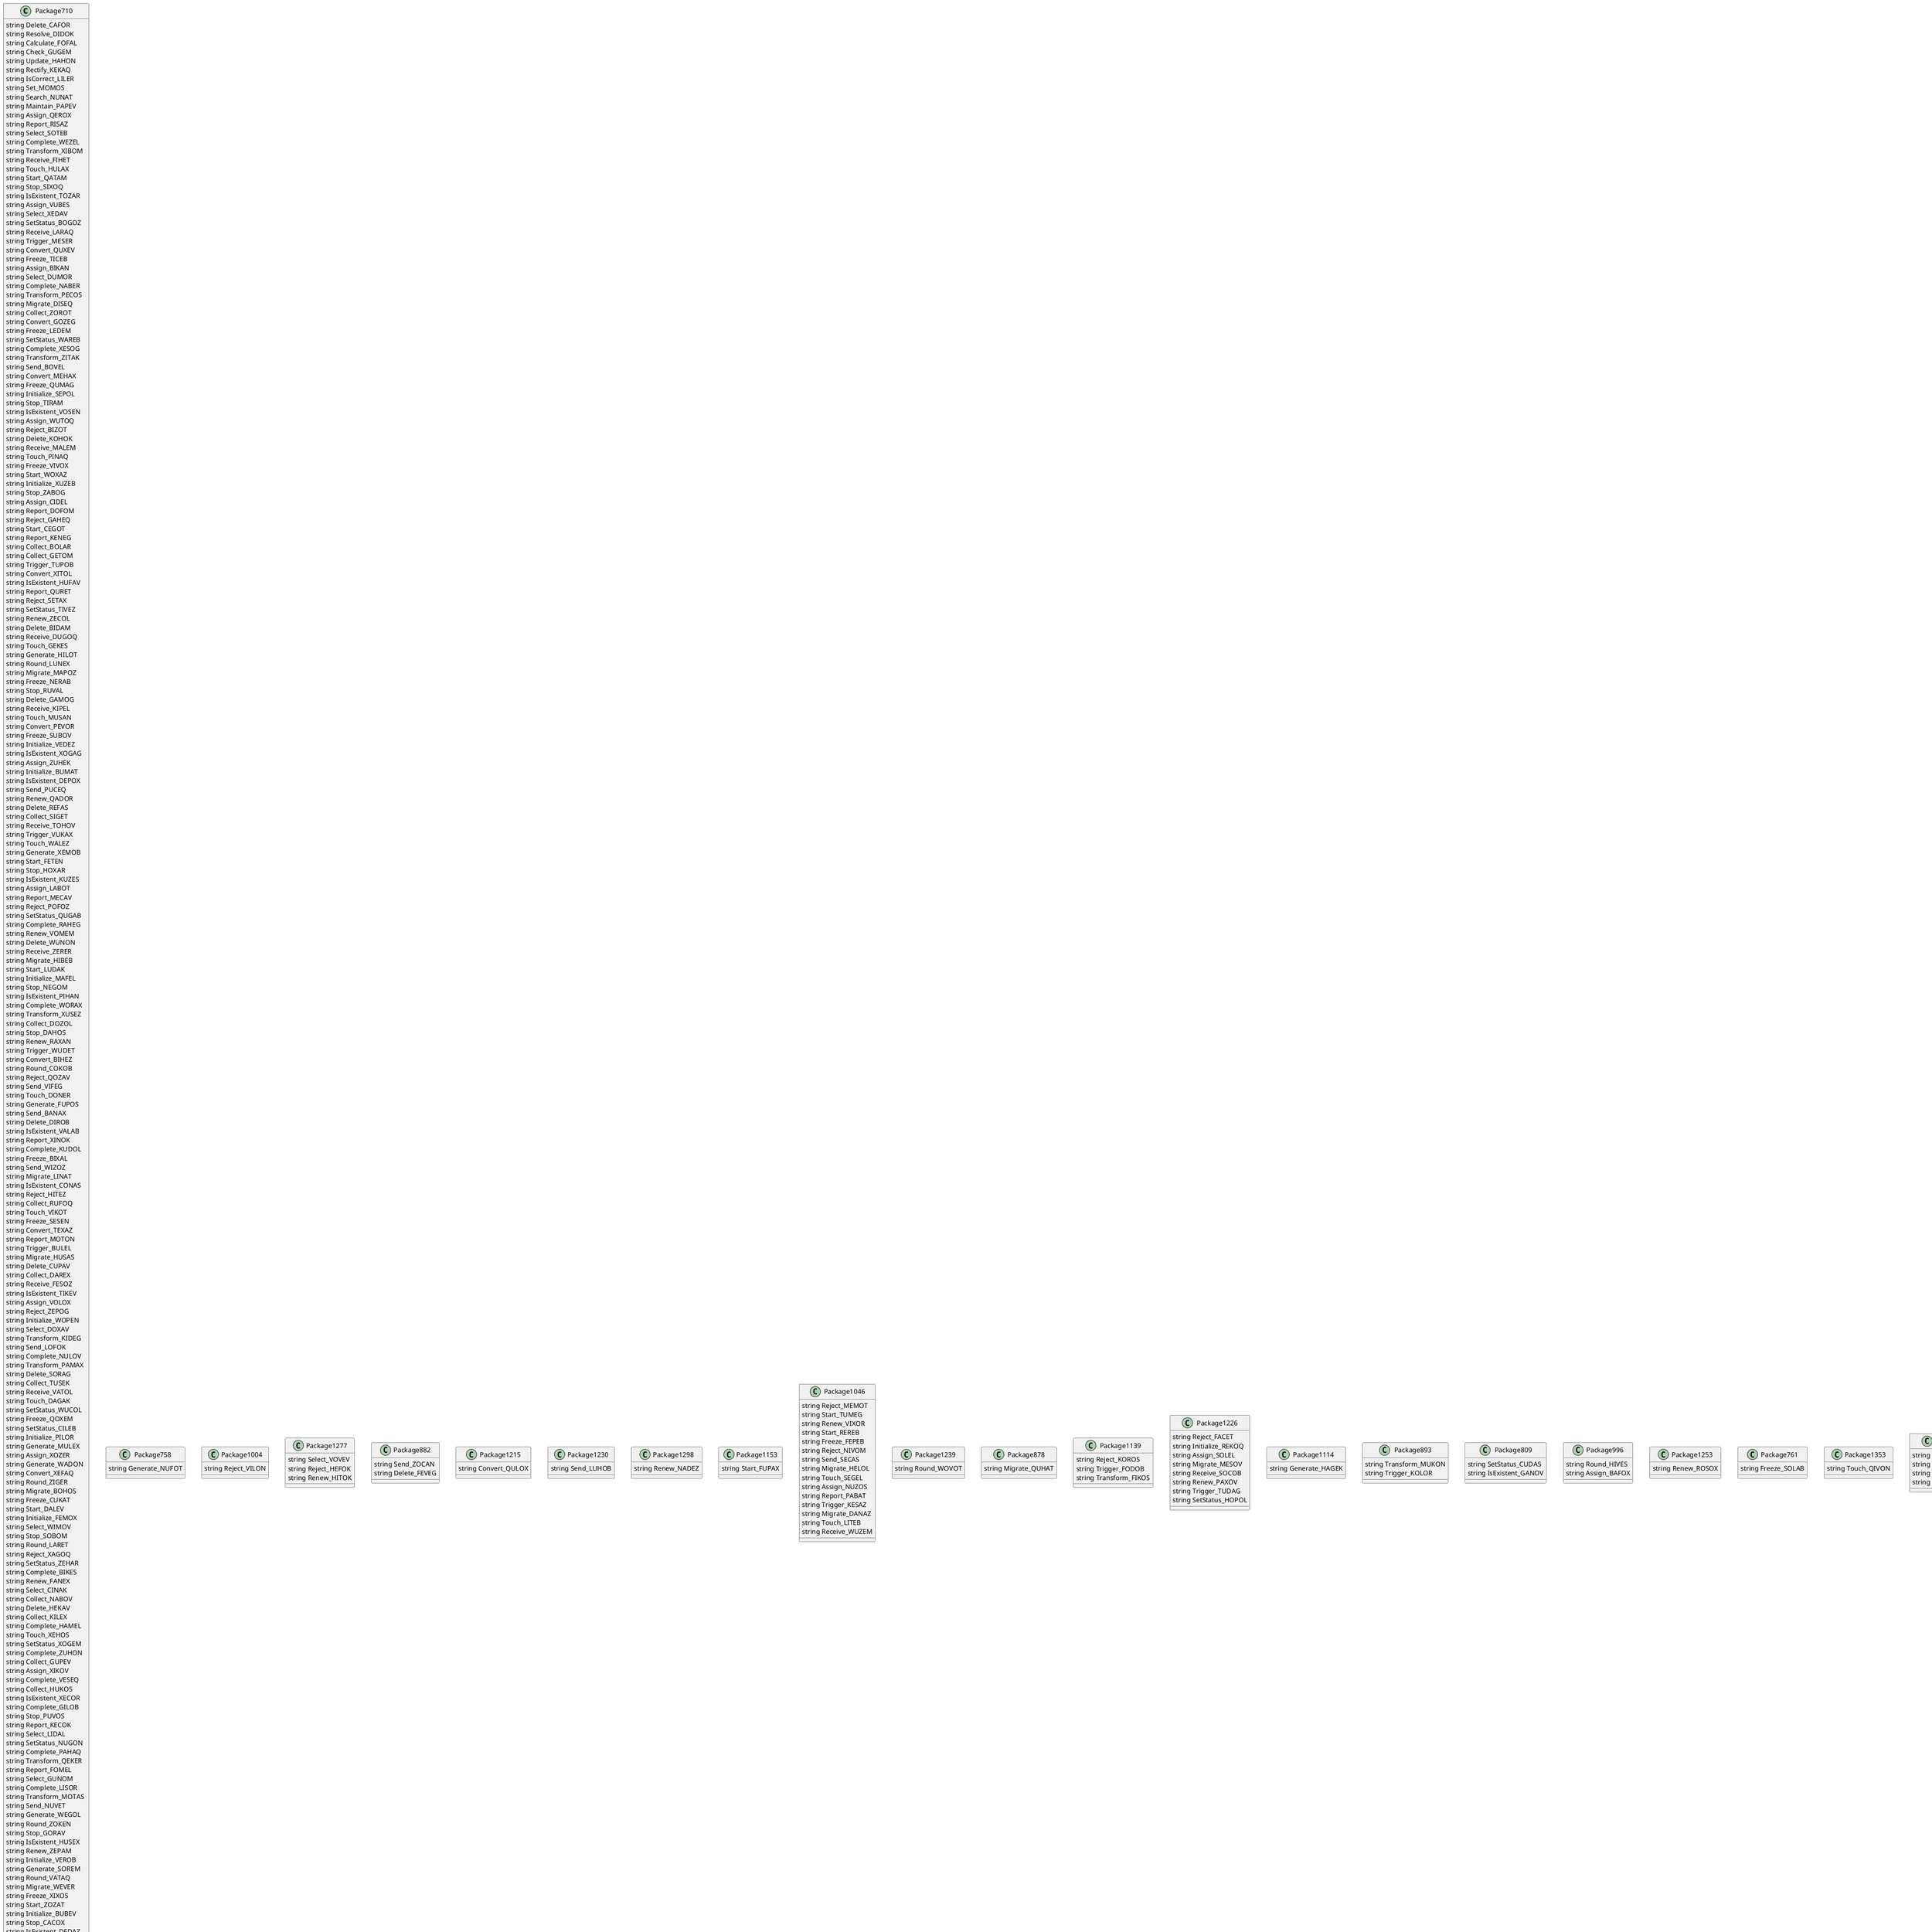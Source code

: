 @startuml
class Package710{
string Delete_CAFOR
string Resolve_DIDOK
string Calculate_FOFAL
string Check_GUGEM
string Update_HAHON
string Rectify_KEKAQ
string IsCorrect_LILER
string Set_MOMOS
string Search_NUNAT
string Maintain_PAPEV
string Assign_QEROX
string Report_RISAZ
string Select_SOTEB
string Complete_WEZEL
string Transform_XIBOM
string Receive_FIHET
string Touch_HULAX
string Start_QATAM
string Stop_SIXOQ
string IsExistent_TOZAR
string Assign_VUBES
string Select_XEDAV
string SetStatus_BOGOZ
string Receive_LARAQ
string Trigger_MESER
string Convert_QUXEV
string Freeze_TICEB
string Assign_BIKAN
string Select_DUMOR
string Complete_NABER
string Transform_PECOS
string Migrate_DISEQ
string Collect_ZOROT
string Convert_GOZEG
string Freeze_LEDEM
string SetStatus_WAREB
string Complete_XESOG
string Transform_ZITAK
string Send_BOVEL
string Convert_MEHAX
string Freeze_QUMAG
string Initialize_SEPOL
string Stop_TIRAM
string IsExistent_VOSEN
string Assign_WUTOQ
string Reject_BIZOT
string Delete_KOHOK
string Receive_MALEM
string Touch_PINAQ
string Freeze_VIVOX
string Start_WOXAZ
string Initialize_XUZEB
string Stop_ZABOG
string Assign_CIDEL
string Report_DOFOM
string Reject_GAHEQ
string Start_CEGOT
string Report_KENEG
string Collect_BOLAR
string Collect_GETOM
string Trigger_TUPOB
string Convert_XITOL
string IsExistent_HUFAV
string Report_QURET
string Reject_SETAX
string SetStatus_TIVEZ
string Renew_ZECOL
string Delete_BIDAM
string Receive_DUGOQ
string Touch_GEKES
string Generate_HILOT
string Round_LUNEX
string Migrate_MAPOZ
string Freeze_NERAB
string Stop_RUVAL
string Delete_GAMOG
string Receive_KIPEL
string Touch_MUSAN
string Convert_PEVOR
string Freeze_SUBOV
string Initialize_VEDEZ
string IsExistent_XOGAG
string Assign_ZUHEK
string Initialize_BUMAT
string IsExistent_DEPOX
string Send_PUCEQ
string Renew_QADOR
string Delete_REFAS
string Collect_SIGET
string Receive_TOHOV
string Trigger_VUKAX
string Touch_WALEZ
string Generate_XEMOB
string Start_FETEN
string Stop_HOXAR
string IsExistent_KUZES
string Assign_LABOT
string Report_MECAV
string Reject_POFOZ
string SetStatus_QUGAB
string Complete_RAHEG
string Renew_VOMEM
string Delete_WUNON
string Receive_ZERER
string Migrate_HIBEB
string Start_LUDAK
string Initialize_MAFEL
string Stop_NEGOM
string IsExistent_PIHAN
string Complete_WORAX
string Transform_XUSEZ
string Collect_DOZOL
string Stop_DAHOS
string Renew_RAXAN
string Trigger_WUDET
string Convert_BIHEZ
string Round_COKOB
string Reject_QOZAV
string Send_VIFEG
string Touch_DONER
string Generate_FUPOS
string Send_BANAX
string Delete_DIROB
string IsExistent_VALAB
string Report_XINOK
string Complete_KUDOL
string Freeze_BIXAL
string Send_WIZOZ
string Migrate_LINAT
string IsExistent_CONAS
string Reject_HITEZ
string Collect_RUFOQ
string Touch_VIKOT
string Freeze_SESEN
string Convert_TEXAZ
string Report_MOTON
string Trigger_BULEL
string Migrate_HUSAS
string Delete_CUPAV
string Collect_DAREX
string Receive_FESOZ
string IsExistent_TIKEV
string Assign_VOLOX
string Reject_ZEPOG
string Initialize_WOPEN
string Select_DOXAV
string Transform_KIDEG
string Send_LOFOK
string Complete_NULOV
string Transform_PAMAX
string Delete_SORAG
string Collect_TUSEK
string Receive_VATOL
string Touch_DAGAK
string SetStatus_WUCOL
string Freeze_QOXEM
string SetStatus_CILEB
string Initialize_PILOR
string Generate_MULEX
string Assign_XOZER
string Generate_WADON
string Convert_XEFAQ
string Round_ZIGER
string Migrate_BOHOS
string Freeze_CUKAT
string Start_DALEV
string Initialize_FEMOX
string Select_WIMOV
string Stop_SOBOM
string Round_LARET
string Reject_XAGOQ
string SetStatus_ZEHAR
string Complete_BIKES
string Renew_FANEX
string Select_CINAK
string Collect_NABOV
string Delete_HEKAV
string Collect_KILEX
string Complete_HAMEL
string Touch_XEHOS
string SetStatus_XOGEM
string Complete_ZUHON
string Collect_GUPEV
string Assign_XIKOV
string Complete_VESEQ
string Collect_HUKOS
string IsExistent_XECOR
string Complete_GILOB
string Stop_PUVOS
string Report_KECOK
string Select_LIDAL
string SetStatus_NUGON
string Complete_PAHAQ
string Transform_QEKER
string Report_FOMEL
string Select_GUNOM
string Complete_LISOR
string Transform_MOTAS
string Send_NUVET
string Generate_WEGOL
string Round_ZOKEN
string Stop_GORAV
string IsExistent_HUSEX
string Renew_ZEPAM
string Initialize_VEROB
string Generate_SOREM
string Round_VATAQ
string Migrate_WEVER
string Freeze_XIXOS
string Start_ZOZAT
string Initialize_BUBEV
string Stop_CACOX
string IsExistent_DEDAZ
string Assign_FIFEB
string Report_GOGOG
string Complete_MIMAN
string Transform_NONEQ
string Send_PUPOR
string Renew_QARAS
string Receive_TOVAX
string Trigger_VUXEZ
string Convert_ZICEK
string Assign_LANAV
string Migrate_HINOG
string IsExistent_TAFAL
string Assign_VEGEM
string Complete_XOZOV
string Generate_LIMOQ
string Convert_MONAR
string Round_NUPES
string Stop_TUXAB
string IsExistent_VAZEG
string SetStatus_CAGAQ
string Complete_DEHER
string Trigger_NOSOG
string Touch_PUTAK
string Generate_QAVEL
string Transform_LASEN
string Receive_RABAV
string Generate_VOFAB
string Convert_WUGEG
string Stop_FAPER
string IsExistent_GEROS
string Touch_ZAMET
string Initialize_PAGEB
string Select_VANAN
string SetStatus_XIROR
string Complete_ZOSAS
string Collect_GOBOB
string Start_SINOT
string Delete_LAHAT
string Collect_MEKEV
string Receive_NILOX
string Transform_MAMOL
string Convert_XUBOZ
string Migrate_BEDEG
string Freeze_CIFOK
string Complete_QITAZ
string Transform_ROVEB
string Send_SUXOG
string Receive_XODAN
string Stop_MOSEK
string Select_RIZOQ
string SetStatus_TUCES
string Round_LETER
string Start_PUZEV
string Initialize_QABOX
string Stop_RECAZ
string IsExistent_SIDEB
string Assign_TOFOG
string Select_WAHEL
string Complete_BOMEQ
string Send_DAPAS
string Collect_HOTAX
string Receive_KUVEZ
string Generate_NIBEK
string Convert_POCOL
string Round_QUDAM
string Migrate_RAFEN
string Start_TIHAR
string Initialize_VOKES
string Select_CORAB
string SetStatus_FATOK
string Complete_GEVAL
string Receive_PIFAT
string Trigger_QOGEV
string Generate_SAKAZ
string Convert_TELEB
string Round_VIMOG
string Migrate_WONAK
string Freeze_XUPEL
string Start_ZAROM
string Initialize_BESAN
string Stop_CITEQ
string Select_HEBOV
string Reject_KICAX
string SetStatus_LODEZ
string Complete_MUFOB
string Trigger_VEPAR
string Touch_WIRES
string Initialize_GUCOK
string Report_MOHAQ
string Select_NUKER
string Start_LEKAX
string Complete_WAXAR
string Send_FAKEQ
string Trigger_MARAX
string Touch_NESEZ
string Generate_PITOB
string Convert_QOVAG
string Round_RUXEK
string Migrate_SAZOL
string Freeze_TEBAM
string Start_VICEN
string Initialize_WODOQ
string Stop_XUFAR
string IsExistent_ZAGES
string Assign_BEHOT
string Report_CIKAV
string Select_DOLEX
string Reject_FUMOZ
string Initialize_CEMEL
}
class Package758{
string Generate_NUFOT
}
class Package1004{
string Reject_VILON
}
class Package1277{
string Select_VOVEV
string Reject_HEFOK
string Renew_HITOK
}
class Package882{
string Send_ZOCAN
string Delete_FEVEG
}
class Package1215{
string Convert_QULOX
}
class Package1230{
string Send_LUHOB
}
class Package1298{
string Renew_NADEZ
}
class Package1153{
string Start_FUPAX
}
class Package1046{
string Reject_MEMOT
string Start_TUMEG
string Renew_VIXOR
string Start_REREB
string Freeze_FEPEB
string Reject_NIVOM
string Send_SECAS
string Migrate_HELOL
string Touch_SEGEL
string Assign_NUZOS
string Report_PABAT
string Trigger_KESAZ
string Migrate_DANAZ
string Touch_LITEB
string Receive_WUZEM
}
class Package1239{
string Round_WOVOT
}
class Package878{
string Migrate_QUHAT
}
class Package1139{
string Reject_KOROS
string Trigger_FODOB
string Transform_FIKOS
}
class Package1226{
string Reject_FACET
string Initialize_REKOQ
string Assign_SOLEL
string Migrate_MESOV
string Receive_SOCOB
string Renew_PAXOV
string Trigger_TUDAG
string SetStatus_HOPOL
}
class Package1114{
string Generate_HAGEK
}
class Package893{
string Transform_MUKON
string Trigger_KOLOR
}
class Package809{
string SetStatus_CUDAS
string IsExistent_GANOV
}
class Package996{
string Round_HIVES
string Assign_BAFOX
}
class Package1253{
string Renew_ROSOX
}
class Package761{
string Freeze_SOLAB
}
class Package1353{
string Touch_QIVON
}
class Package1163{
string Transform_SUFES
string Freeze_NUMOQ
string Touch_GUFAG
string Delete_WIKEX
}
class Package1120{
string Stop_RIROT
}
class Package1154{
string Initialize_GAREZ
}
class Package1255{
string Collect_TAVEB
string Reject_QETOL
string Assign_WUHAR
string Generate_ZUCOM
}
class Package1289{
string Stop_ZANAK
}
class Package1202{
string Select_XEREX
}
class Package1248{
string Reject_LOLAQ
}
class Package1316{
string Receive_CUBOT
}
class Package846{
string Stop_FUMET
}
class Package1256{
string Receive_VEXOG
}
class Package988{
string Complete_SEFOV
string Send_VOHEZ
}
class Package812{
string Send_GIHAX
}
class Package985{
string Select_POBOR
string SetStatus_VAXAK
}
class Package1192{
string Convert_LECAG
}
class Package982{
string IsExistent_LAVOM
}
class Package760{
string Migrate_RIKOZ
}
class Package898{
string Round_TEPEN
string Freeze_MIBOB
string Generate_ZIKAT
string Transform_TEREG
string Report_HOBAZ
string Round_RIFOR
string Transform_KAZAR
string Round_WANEM
string Freeze_ZIRAQ
string Initialize_CUTOS
string Reject_LADOG
string Receive_VOPET
string Trigger_WUROV
string Migrate_DUZEK
string Send_VISOK
string Renew_WOTAL
string Collect_ZAXON
string Touch_DOCOS
string Convert_GAFEV
string Start_GECAM
string Generate_FUDAT
string Receive_BEZAQ
string Send_QUKAN
string Delete_SEMOR
string Initialize_HIDEN
string Touch_SIKEG
string Round_COXAG
string Select_PILAV
string Convert_BIVOB
string Report_NEKOT
string Start_BOSER
string Transform_POHOM
string Trigger_CIBER
string SetStatus_RUNOZ
string Transform_DIPEV
string Reject_QOMEX
string Freeze_FABOL
string Complete_NIGEL
string Migrate_XEPON
string Generate_ZETEZ
string IsExistent_FEXEV
string Renew_RALEQ
string Initialize_WELAX
string Touch_XASAX
string Stop_KOFOQ
string Send_FOROX
string Select_XOKAQ
string Delete_HATEB
string Generate_PACAN
string Migrate_SOGAS
string Assign_BUPAG
string Report_CAREK
string Convert_VUMAL
string Assign_MAHES
string Stop_DAVAT
string Trigger_REHAB
string SetStatus_MEFAK
string Delete_XUVEM
string Freeze_TUHET
string Collect_KEVOG
string Delete_NODAV
string Generate_XEBAG
string Complete_CENAT
string Start_VAKOV
string IsExistent_ZONOB
string Stop_XIMEZ
string IsExistent_LUGAR
string Complete_SAPAB
string Assign_GIZOX
string Renew_GUSAZ
string Select_KUCEB
string Collect_DOMAM
string Receive_FUNEN
string Renew_MICOT
string Touch_NUBOM
string Report_WIHON
string Convert_QEDEQ
string Receive_LIXAK
string SetStatus_GOVEN
string Select_DESOL
string Trigger_GAPOQ
string Freeze_PEZOZ
string Generate_KISES
string Reject_ZULER
string Receive_QAGOZ
string Delete_RESET
string Freeze_KOPAK
string Collect_PUFEX
string Freeze_DAGEN
string Report_MEPEX
string Receive_ZEFOS
string Touch_COHEV
string Convert_FALAZ
string Round_GEMEB
}
class Package1331{
string Transform_BICOG
}
class Package908{
string SetStatus_KIGAL
}
class Package1047{
string SetStatus_NINAV
string Initialize_WEXOV
string Round_SONOK
string Collect_WOREG
string Migrate_GACOS
}
class Package1236{
string Touch_SAROQ
}
class Package832{
string Transform_LUPER
}
class Package1241{
string Freeze_ZAZEX
}
class Package1244{
string IsExistent_FUFOK
}
class Package1266{
string Freeze_QUBEK
}
class Package1030{
string Collect_QANEQ
}
class Package994{
string Receive_BINOL
}
class Package840{
string Convert_WODEL
}
class Package1198{
string Stop_SILAR
}
class Package1205{
string Complete_CUVEG
}
class Package1310{
string Report_PULEZ
}
class Package1228{
string Complete_HIFAX
}
class Package989{
string Transform_TIGAX
}
class Package1209{
string Delete_HOCON
}
class Package836{
string Receive_RUXAZ
}
class Package1006{
string Complete_XUNER
}
class Package1242{
string Start_BEBOZ
}
class Package1137{
string Report_GENAQ
string IsExistent_SOSAV
string SetStatus_FEKEZ
string Freeze_FISEX
string Initialize_BIHOK
string SetStatus_ZOBOK
}
class Package1345{
string Round_KUHEG
string Migrate_LAKOK
}
class Package1211{
string Receive_LAFER
}
class Package1225{
string Select_DUBAS
}
class Package1245{
string Assign_GAGAL
string Complete_NANOS
}
class Package1246{
string Report_HEHEM
}
class Package1249{
string SetStatus_MUMER
}
class Package1000{
string Stop_PIDAB
}
class Package1143{
string Send_PIXAZ
}
class Package1053{
string Collect_VOXAL
}
class Package1305{
string Round_XOPAR
string Generate_WOZEX
string Send_NALAQ
string Touch_QUNEB
string SetStatus_RIVAM
string Freeze_RUTOB
string Select_TOCAZ
}
class Package1200{
string Assign_VUNOT
}
class Package1184{
string SetStatus_VALEL
string IsExistent_DULEM
}
class Package986{
string Reject_QUCAS
string Freeze_CIREG
string Reject_NADAT
string SetStatus_PEFEV
string Complete_QIGOX
string Renew_TALOG
string Stop_DIBEL
string Receive_GEMAV
string Start_NEKEQ
string Migrate_XOTAZ
string Round_WISOX
string Convert_VEREV
string Freeze_ZUVEB
string Start_BAXOG
string IsExistent_FOCOM
string Send_QENEZ
string Renew_RIPOB
string Freeze_MAHAN
string Send_DEFON
string Trigger_KIHOT
string Convert_PONEK
string Send_GAPEL
string SetStatus_XUVAG
string Reject_BUFON
}
class Package1208{
string Renew_GIBEM
}
class Package1050{
string Trigger_HEZOG
}
class Package1355{
string Convert_SUZER
}
class Package1110{
string Delete_BAZOV
}
class Package1223{
string Assign_BIXEQ
}
class Package1043{
string Assign_HOHOQ
}
class Package909{
string Complete_LOHEM
string Complete_KILAS
string Send_RILOS
string Touch_TIDOZ
string Round_PUKOQ
string Trigger_FINAL
string Touch_GOPEM
string Receive_HOZAL
string Migrate_FIMOM
string Report_TIGOS
string Freeze_MEXOK
string Initialize_POBEM
string Select_VOHAT
string Delete_FASEL
string Renew_KIBOZ
string Delete_TUBAT
string Reject_MOFEM
string Start_HUPEQ
string IsExistent_MITET
string Select_MUCOS
string Initialize_KAROR
string Trigger_DANOT
string Touch_LUZOR
string Generate_MABAS
string Start_SAHOB
string Receive_NAFOK
string Generate_ROKON
string Initialize_ZUSOX
string Stop_BATAZ
string Transform_WACAZ
string Renew_CABOK
string Assign_FECEK
string Freeze_FUXON
string Report_SOPES
string Migrate_PUNOX
string Freeze_QAPAZ
string Start_FIXEL
string Renew_DURAK
string Select_BEROQ
string Reject_DIMEN
string Reject_HACOM
string Trigger_QEBEG
string Report_BIPOZ
string Round_DELEL
string Convert_HOSOZ
string Delete_LOCAB
string Report_PUXAX
string Stop_FOKEX
}
class Package1183{
string Reject_TUKAK
}
class Package981{
string Stop_KUTEL
}
class Package1234{
string Receive_QONAM
}
class Package983{
string Assign_MEXAN
}
class Package991{
string Renew_WUKOB
}
class Package1315{
string Collect_BOZES
string IsExistent_RARER
}
class Package993{
string Collect_ZEMEK
string Delete_SAKOT
string Trigger_GEFEL
string Stop_LOZAM
string Trigger_MUNAB
string Start_ZADEL
string Reject_TIRER
string Assign_PAVAM
string Freeze_TOFEX
string Round_MALOR
string Reject_ZABAM
string Receive_FADAK
string Touch_HIGOM
string Generate_KOHAN
}
class Package868{
string Reject_WAMES
string Start_NIZAL
string SetStatus_ZUPEZ
string Receive_BAVAS
string Collect_FIDEM
string Collect_HECEL
string Receive_KIDOM
string Round_QILET
string Migrate_ROMOV
string Freeze_SUNAX
string Assign_ZUVOL
string Select_CEZEN
string Reject_DIBOQ
string SetStatus_FOCAR
string Complete_GUDES
string Renew_LIHEX
string Trigger_QENOK
string Touch_RIPAL
string SetStatus_WAFOG
string Initialize_XITAQ
string Generate_KEPEV
string Migrate_LAVEG
string IsExistent_WOMOL
string SetStatus_POXAN
string Delete_FONAT
string Stop_HUBAN
}
class Package1216{
string Round_RAMAZ
}
class Package1352{
string Trigger_PETEM
}
class Package1128{
string Touch_RAXES
}
class Package1233{
string Collect_PIMOL
}
class Package1218{
string Freeze_TIPOG
}
class Package1319{
string Convert_HOGAB
}
class Package1201{
string Report_WAPAV
}
class Package1281{
string Trigger_NEBAQ
}
class Package1219{
string Start_VORAK
}
class Package1122{
string Assign_TUTEX
}
class Package1015{
string Initialize_SULET
}
class Package1237{
string Generate_TESAR
}
class Package1210{
string Collect_KUDAQ
}
class Package1214{
string Generate_POKEV
}
class Package1229{
string Transform_KOGEZ
}
class Package1204{
string SetStatus_BOTAB
}
class Package984{
string Report_NIZEQ
}
class Package1220{
string Initialize_WUSEL
}
class Package1252{
string Send_QIREV
}
class Package886{
string Select_BITOM
string Start_GOTOZ
string Trigger_QALOM
string Renew_HUZAT
string SetStatus_CASON
string Renew_NIHOQ
string Transform_KUVAT
string Migrate_GITEL
string Initialize_MUPOQ
string Start_LONEN
string Receive_MIDAZ
string Reject_MAKOX
string SetStatus_NELAZ
string Transform_DOFAR
string Start_LEVOV
string Freeze_KIMAM
string Start_WAPOR
string SetStatus_HOCEK
string Report_DAXEZ
string Reject_PIPAK
string Complete_XOLET
string SetStatus_SUTOT
string Send_CAHET
string Initialize_ZELEQ
string Transform_LAFAM
string IsExistent_BOTOV
string Generate_DUVEV
string Assign_GILEV
string Select_KUNAZ
string Reject_LAPEB
string Freeze_VUNEQ
string Trigger_SENAV
string Initialize_FUTAL
string Touch_WIDAR
string Collect_LEPAZ
string Select_BACAT
string Trigger_TEHES
}
class Package1232{
string Delete_NELEK
}
class Package1224{
string Report_COZOR
}
class Package811{
string Transform_FEGOV
}
class Package1213{
string Touch_NIHAT
}
class Package1005{
string SetStatus_WOMAQ
}
class Package1267{
string Initialize_SEDAM
}
class Package1247{
string Select_KIKON
}
class Package1356{
string Round_TABOS
}
class Package759{
string Round_QEHEX
}
class Package1042{
string Transform_WITOR
}
class Package1212{
string Trigger_MEGOS
}
class Package1221{
string Stop_XATOM
}
class Package1325{
string Assign_SESOS
}
class Package1002{
string Assign_RUGOK
}
class Package1240{
string Migrate_XUXAV
}
class Package1339{
string Migrate_QOSEZ
}
class Package1251{
string Transform_PEPAT
}
class Package1044{
string Report_KUKAR
}
class Package1038{
string Freeze_BOBAG
}
class Package1354{
string Generate_ROXAQ
}
class Package1235{
string Trigger_RUPEN
}
class Package1238{
string Convert_VITES
}
class Package987{
string SetStatus_RADET
}
class Package1003{
string Select_TEKEM
}
class Package1257{
string Reject_VUDEB
}
class Package839{
string Generate_VICAK
string Assign_SIHEN
}
class Package859{
string Select_LOSOB
}
class Package1227{
string SetStatus_GEDOV
}
class Package1199{
string IsExistent_TOMES
}
class Package1107{
string Reject_SUPOM
}
class Package1022{
string Receive_MOGAV
}
class Package815{
string Collect_LAMAG
}
class Package1001{
string IsExistent_QOFEG
string Reject_LIHAS
string Migrate_TUPAL
}
class Package1231{
string Renew_MAKAG
}
class Package1330{
string Complete_ZEBEB
}
class Package711{
string Complete_SACOZ
string Assign_KIZAQ
string Freeze_TEMOL
string Convert_DUNOL
string SetStatus_XIDEQ
string Report_ZIHAB
string Receive_SAGAR
string Migrate_SALEK
string Start_RUZON
string Migrate_PADES
string Migrate_KITOX
string Start_MUXEB
string Migrate_QAXOQ
string Freeze_WUHOM
string Freeze_QEFOT
string Reject_VEHOR
string Collect_VITAN
string Convert_NOTAM
string Trigger_QOSAT
string Migrate_KUMEQ
string Complete_XADAM
string Initialize_SOHEX
string Report_HOMOX
string Send_ZATOB
string Renew_BEVAG
string Round_NUCAR
string Generate_QAHAK
string Delete_ZUCEG
string Stop_BIMOR
string Start_COZEM
string Stop_FACAQ
string Send_RUPAK
string Initialize_DUBON
string Report_FAROV
string Select_GESAX
string SetStatus_KOVOB
string Complete_LUXAG
string Send_NEBOL
string Complete_COSEL
string Send_GOXOS
string Report_KOGAT
string Select_LUHEV
string Transform_QONOG
string Renew_SAREL
string Delete_TESOM
}
class Package712{
string Round_XATEG
}
class Package713{
string Stop_VUDAV
string Initialize_KIKEK
string Send_MOZAB
string Generate_FEHEL
string Delete_POKAR
string Collect_FOSAG
string Collect_SITOV
string Delete_WUCAQ
string Select_HUHAK
string Migrate_CUFAM
string Collect_QULES
string Select_TIZAG
string Freeze_ROROK
string Report_GIDOL
string Round_HOLAN
string Convert_NAMOZ
string Transform_ZUMOV
string SetStatus_FAGEG
string Convert_GIKOM
string Assign_SOXAK
string Renew_DOCEN
string Round_PENAB
string Assign_GUDAN
string Stop_KOREN
string Send_QUVOM
string Collect_LECOX
string Reject_DUFAB
string Initialize_MIXAX
string Generate_LURAB
string Initialize_TATEM
string Reject_KAKEL
string SetStatus_LELOM
string Round_BODOL
string Start_FEHOQ
string Initialize_GIKAR
string IsExistent_KUMOT
string Select_NIROZ
string Reject_POSAB
string SetStatus_QUTEG
string Complete_RAVOK
string Send_TIZEM
string Renew_VOBON
string Collect_XADER
string Trigger_BIGAT
string Complete_ZAXEK
string Transform_BEZOL
string Freeze_SIVEL
string Start_TOXOM
}
class Package714{
string Select_BOKEG
string Convert_GARAT
string Trigger_HAKAM
string Assign_HIFOS
string Transform_SEKOK
string IsExistent_QICEL
string Select_RUDAB
string SetStatus_VIPOV
string Select_TAGEQ
string Select_QIRAR
string Stop_RENOX
string Transform_HIKAL
string Stop_GINAZ
string Stop_HOLES
string Initialize_SOVOZ
string Receive_GUTEK
string Delete_KABEV
string Renew_WOGOK
string Round_FOXET
string Transform_TEDAB
string Round_GOROR
string Initialize_NAZOG
string Send_KOLEM
string Trigger_ROMER
string Collect_PEKON
string Assign_WEMEG
string Renew_MUGAL
string Generate_PIGEZ
string Freeze_LOVAZ
string Complete_WAKOQ
string Touch_COTAT
string Stop_XIZAX
string IsExistent_ZOBEZ
string Assign_BUCOB
string Report_CADAG
string Select_DEFEK
string Reject_FIGOL
string SetStatus_GOHAM
string Complete_HUKEN
string Transform_KALOQ
string Renew_MINES
string Delete_NOPOT
string Collect_PURAV
string Receive_QASEX
string Generate_TOXEG
string Round_WABAL
string Migrate_XECEM
string Start_BOFAQ
string SetStatus_RUBEX
string Renew_CEPEZ
string Complete_DETAQ
string Convert_REKEL
string Migrate_RARAM
string Receive_PIROS
string Generate_XOFES
string Collect_ZAKEM
string Reject_GIBAG
string Report_REDEK
string Start_QUFER
string Initialize_RAGOS
string Start_WADAS
string Send_LEMAR
string Trigger_RETOZ
string Renew_LUMON
string Reject_BUREM
}
class Package715{
string Complete_FENEM
string IsExistent_WAFEX
string Generate_HUDEM
string Receive_BELON
string Generate_CETOR
string Stop_TECER
string Trigger_HINEX
string Freeze_GAGOB
string Round_ZANOZ
string Stop_QIXEX
string Report_NEVES
string Assign_CUVAX
string Round_DODAX
string Complete_RIBAT
string Receive_ZOKAK
string Touch_CAMOM
string SetStatus_WIKAS
string Report_LOBER
string Convert_WUSAB
string Report_PEPOQ
string SetStatus_DAMAL
string Report_VUSOG
string Select_LEBAN
string Send_TUDOX
string Freeze_HABAX
string SetStatus_ZIXOM
string Report_HAFEQ
string Report_BICEX
string Round_TUXOV
string Generate_MISOL
string Delete_FILAX
string Touch_SIVAB
string Convert_VUZOK
string Receive_HUNOB
string Convert_DIVAS
string Convert_FIPEQ
string Touch_LEREK
string Stop_GAVEM
string Send_BIGOQ
string Freeze_DILOZ
string Round_SILOM
string Renew_XOBAB
string Stop_POSOV
string Start_HEHAG
string Reject_TOGAM
string Generate_VOROZ
string Convert_XUMEX
string Transform_MIRAV
string Renew_FEDAS
string IsExistent_XAZOT
string Touch_FEDEX
string Select_SIFOL
string Freeze_KATET
string Send_FAVAN
string Round_NETOK
string Select_VEDOK
string Convert_REXOM
string Delete_NAVON
string Assign_RAVEZ
string Trigger_XUXOR
string Round_LEGAQ
string Receive_WOVEQ
string Migrate_BEPAB
string Complete_VAPES
string Assign_PAHOL
string Start_XAKAN
string Select_WATAK
string IsExistent_LUSOQ
string Generate_DENAN
string Receive_RAMOT
string Reject_PAXER
string Transform_XELAR
string Receive_KUHAX
string Freeze_PODAQ
string Migrate_PIVAL
string Trigger_PEGAL
string Delete_XUHAL
string IsExistent_QUTAX
string Initialize_NIRET
string Collect_GOMEZ
string Trigger_KAPAG
string Migrate_WOBOG
string Initialize_SABAQ
string Transform_WEROT
string Stop_DINOM
string Receive_XOPOM
string Report_TUZEL
string Touch_ZAZAS
string Delete_NAHEM
string Report_TACEG
string Trigger_VECOQ
string Generate_WOLAV
string Generate_SAVOX
string SetStatus_GABOZ
string Assign_NANEN
string Start_VINAM
string Renew_KUSER
string Reject_WIFAL
string Transform_FUNAK
string Renew_GEXEQ
string Generate_BEBET
string Delete_MANAQ
string Touch_NEFAX
string Stop_WUXES
string Delete_HIZOR
string Round_RUKAG
string Trigger_MADOV
string Migrate_POLOB
string Send_MUNOV
string Convert_FAXOX
string Round_GEZAZ
string Assign_QOKEQ
string Report_RULOR
string Select_SAMAS
string Reject_TENET
string Trigger_GACEN
string Touch_HEDOQ
string Convert_LOGES
string Freeze_PELEX
string Start_VAVET
string Initialize_CUGER
string IsExistent_FEKAT
string Assign_XEGOZ
string Initialize_QAMEV
string Delete_GIFET
string Convert_ZUGOT
string Stop_HAPOK
string SetStatus_VUHEN
string Migrate_VAZAX
string Initialize_ZODAG
string IsExistent_CAGOL
string Renew_VUPEK
string Trigger_RIXOV
string Receive_MIREB
string Complete_NUZAX
string IsExistent_QAKOS
string Convert_ZINAG
string Migrate_CUROL
string Freeze_DASAM
string Initialize_GIVOQ
string Select_NIDEX
string Trigger_BISOS
string Receive_LIKOG
string Stop_PEBAK
string Assign_RODOM
string Stop_TUKOZ
string Select_ZOPAL
string Transform_FIVER
string Trigger_NOFEB
string Touch_PUGOG
string Select_FEZOB
string Touch_TIPEX
string Collect_WINEL
string Send_XISAV
string Renew_BONOT
string Touch_HOVEG
string Migrate_NICON
string Report_XUGEV
string Stop_BUFEK
string Reject_KEZAB
string Receive_GUHOL
string Round_SIZAN
string Freeze_VUCOR
string Transform_KIROK
string Collect_FALOT
string Delete_BUVOZ
string Collect_CAXAB
string Receive_DEZEG
string Transform_GIPON
string Reject_LIVET
string Delete_VEMAK
string Migrate_TOBEQ
string Convert_QOHOB
string Collect_KOBAS
string Initialize_HALOV
string Migrate_NOREK
string Round_WIGAZ
string Send_HAKOG
string Renew_ZOTEX
string Send_NOSEX
string Assign_TOREB
string Round_BAHAV
string Trigger_LAKEZ
string Round_QUPOL
string IsExistent_HEXON
string Reject_KINOV
string Receive_LUCET
string Transform_ZEFEN
string Generate_KAMEZ
string Transform_DAKEG
string Generate_POVAT
string Delete_NEXAG
string Trigger_HODAS
string Send_SUKEB
string Send_ZIMES
string Reject_FUZEX
string IsExistent_KEFEM
string Convert_LENOB
string Round_MIPAG
string Freeze_PUSOL
string Send_FELOK
}
class Package716{
string Send_HORAQ
}
class Package717{
string Receive_NIXEV
}
class Package718{
string Delete_QODEN
string Trigger_CIMAQ
string Convert_KAFON
string Migrate_MIHER
string Start_PULAT
string Reject_XEVEL
string Receive_QILAQ
string Freeze_NOKOS
string Complete_BOZAN
string Stop_MOFAG
string Touch_BASEQ
string IsExistent_NUGEK
string Touch_SUNOS
}
class Package719{
string Touch_GOCAL
}
class Package720{
string IsExistent_SIPAZ
string Receive_FUBAM
string Generate_KIFAR
string Migrate_NAKAV
string Start_QIMOZ
string Initialize_RONAB
string Stop_SUPEG
string IsExistent_TAROK
string Assign_VESAL
string Report_WITEM
string Select_XOVON
string SetStatus_BAZER
}
class Package721{
string Generate_TAPAT
}
class Package722{
string Reject_BEKAZ
string Select_ZAHOX
}
class Package724{
string Collect_MONOM
}
class Package725{
string Trigger_PAREQ
string Assign_WOFAT
string Touch_KOPOZ
string Collect_GAFAR
}
class Package726{
string Renew_PUTOZ
}
class Package727{
string Delete_QAVAB
}
class Package728{
string Collect_REXEG
}
class Package729{
string Receive_SIZOK
}
class Package730{
string Trigger_TOBAL
}
class Package731{
string Touch_VUCEM
}
class Package732{
string IsExistent_HOPEB
}
class Package733{
string Touch_BILAG
string Reject_SAFEG
}
class Package734{
string Generate_COMEK
}
class Package735{
string Migrate_GEREN
}
class Package736{
string Freeze_HISOQ
string Receive_WIGOT
}
class Package737{
string Start_KOTAR
string Send_TEVEQ
string Delete_TEGAN
string Stop_ZISET
string Transform_WOKEM
string Send_RUDEL
string Transform_RABOR
string Complete_QUZEQ
string Migrate_TOMAN
}
class Package738{
string Initialize_LUVES
}
class Package739{
string Stop_MAXOT
}
class Package740{
string IsExistent_NEZAV
}
class Package741{
string Assign_PIBEX
}
class Package742{
string Complete_VIHAL
}
class Package743{
string Send_XULON
}
class Package744{
string Delete_BENER
}
class Package745{
string Collect_CIPOS
}
class Package746{
string Receive_DORAT
}
class Package747{
string Trigger_FUSEV
}
class Package748{
string Migrate_MUBAK
}
class Package749{
string Start_PEDOM
}
class Package750{
string Initialize_QIFAN
}
class Package751{
string Stop_ROGEQ
}
class Package752{
string Assign_TAKAS
}
class Package753{
string Report_VELET
string Trigger_NIPOL
string Generate_QUSEN
}
class Package754{
string Reject_XONAX
}
class Package755{
string Transform_CESAG
}
class Package756{
string Trigger_LICAR
}
class Package757{
string Touch_MODES
}
class Package764{
string Reject_DEXOS
}
class Package765{
string SetStatus_FIZAT
}
class Package766{
string Complete_GOBEV
}
class Package767{
string Transform_HUCOX
}
class Package768{
string Send_KADAZ
}
class Package769{
string Renew_LEFEB
}
class Package770{
string Delete_MIGOG
}
class Package771{
string Collect_NOHAK
}
class Package772{
string IsExistent_KOKOX
}
class Package773{
string Report_MAMEB
}
class Package774{
string Complete_RUSOM
string Assign_COGEG
}
class Package775{
string Transform_SATAN
string Renew_GOPAG
string Complete_CALAX
string Migrate_NUTEB
string Select_BUMEZ
string Report_WEFOR
string Migrate_QEBOM
string SetStatus_ZASEV
}
class Package777{
string Convert_FUHAG
}
class Package778{
string Stop_NARAR
string Freeze_RAKEV
string IsExistent_WUPOG
string Start_SELOX
string Start_XUTES
string Freeze_WOSAR
string Stop_BEXAV
string Report_TITAT
string IsExistent_CIZEX
string Assign_DOBOZ
string Stop_VONEB
string Start_PIGOK
string Reject_ZUXAQ
string Freeze_NACEL
string Assign_DUPET
string SetStatus_WETEX
string Generate_HEVAZ
string Report_DOSAN
string Round_PIRAX
string Generate_MANET
string Start_SAVAG
string Receive_HIKEQ
string Migrate_NOFOL
string Round_MIDEK
string Convert_BUNES
string Receive_DICEZ
string Reject_RENAG
string Send_LOSAL
string Start_HUDOR
string Send_FEZAL
string Start_GUKET
string Receive_HAROX
string Trigger_TASOX
string Round_ZUZAK
string Round_QASOG
string Reject_DAHAX
string Reject_NAREV
string Collect_RIBEZ
string Migrate_VOTOM
string Renew_REBAL
string Complete_KURAM
string Send_CODAK
string Initialize_LIDOB
string Send_WATEN
string Renew_ZUXET
string Collect_CEBAX
string Freeze_KUFOZ
string Initialize_MEHEG
string Stop_NIKOK
string Report_RANON
string Trigger_WONOZ
string Select_LUVOX
string Start_COMON
string Initialize_KIXOL
string Start_POVEZ
string Send_QOGAR
string Initialize_BOXEZ
string Renew_DUFEL
string Transform_DAXOK
string Start_PANAR
string Renew_DATAB
string Complete_ZIPAV
string Report_SUFAN
string Round_VURAS
string Collect_GIXOK
string Select_SEPAQ
string Convert_LUKEQ
string Transform_XAVEV
string Migrate_NEMAS
string Freeze_PINET
string IsExistent_TETOB
string SetStatus_VOSOS
string SetStatus_DIFOX
string Round_BELAS
string Select_QUKOK
string Delete_ZETAT
string Collect_LOTEQ
string Transform_LIXOZ
string Assign_CENOQ
string Delete_PACOK
string Assign_ZIDAS
string Select_CUGOV
string Transform_POTEL
string Convert_ROCAX
string Report_DIPAR
string Select_FORES
string SetStatus_HATAV
string Renew_NUBEG
string Receive_RIFEM
string Trigger_SOGON
string Freeze_BUPOX
string Stop_FITOG
string IsExistent_GOVAK
string Assign_HUXEL
string Reject_MICEQ
string Complete_PUFAS
string Transform_QAGET
string Trigger_XEPEK
string Touch_ZIROL
string Migrate_FEXAR
string Freeze_GIZES
string Initialize_KUCAV
string Stop_LADEX
string IsExistent_MEFOZ
string Reject_RALAL
string Collect_BIVEV
string Reject_GUSOT
string Assign_NIGAB
string Generate_KUXOK
string Generate_ZEGAX
string Transform_CUBEQ
string IsExistent_ZASAR
string Stop_LOLOL
string SetStatus_SEMEM
string Generate_VAKER
string Start_WIHEK
string Renew_HEROM
string Delete_KISAN
string Trigger_NAXAS
string Touch_PEZET
string Migrate_TAFOB
string Collect_QEDAL
string Touch_TUHAQ
string Convert_WELOS
string Migrate_ZONEV
string Start_CARAZ
string Initialize_DESEB
string Report_KAZOM
string SetStatus_NODOR
string Delete_TOLEZ
string Receive_WANAG
string Generate_BOSAM
string Convert_CUTEN
string Round_DAVOQ
string Start_HOBOT
string Complete_TINON
string Transform_VOPAQ
string Renew_XASOS
string Receive_COXOX
string Trigger_DUZAZ
string Round_XIMAT
string Generate_RACEB
string Send_REHOV
string Collect_VUMOB
string Report_POHEG
string Complete_KEVEX
string Receive_MUVOR
string Convert_LOTOT
string Renew_SIKAX
string Renew_KELAK
string Start_QIBAB
string IsExistent_BAMEN
string Initialize_MASOM
string Transform_XUGOB
string Complete_WOFEZ
string Stop_ZULAM
string Complete_TAVAV
string Renew_BEKEK
string Send_ZAHAG
string Delete_CILOL
string Initialize_ROCEG
string Send_WURER
string Round_MUVAV
string Delete_FUDOQ
string Select_KEGOR
string Stop_SUDOK
string Round_SUDEZ
string Start_LUREL
string Stop_NETAN
string IsExistent_PIVEQ
string Report_RUZAS
string Select_SABET
string Reject_TECOV
string SetStatus_VIDAX
string Touch_HERAR
string Migrate_NAXEX
string Assign_QOXOR
string SetStatus_SUHAV
string Freeze_VEGAG
string Touch_NUMEL
string Generate_PANOM
string Convert_QEPAN
string Round_RIREQ
string Migrate_SOSOR
string Freeze_TUTAS
string Collect_HOGOV
string Collect_XIHOG
string Stop_SEHAT
string Receive_TULOS
string Stop_ZIGOV
string SetStatus_MEROG
string Touch_QUBAZ
string Select_RILEN
string Initialize_GUNEG
string Assign_LISEM
string IsExistent_PUBOB
string Send_LEBES
string Touch_XIXEN
string Report_SEXOB
string Report_QEKAM
string Trigger_BEDAX
string Delete_CEHON
string Delete_WAROL
string Transform_DEMEZ
string Transform_PIFOQ
string Generate_DOGOB
string Reject_PUHOV
string Stop_QOMAS
string Initialize_VUZAN
string Touch_HANAT
string Generate_BENOV
string Reject_TAZOZ
string Complete_GASAN
string Receive_KALAT
string Round_MUHOT
string Complete_BAROB
string Round_HADOB
}
class Package779{
string IsExistent_PESES
}
class Package780{
string Assign_QITOT
string Touch_TEBOG
}
class Package781{
string Select_SUXEX
}
class Package782{
string SetStatus_VEBAB
}
class Package783{
string Round_MOSAZ
}
class Package784{
string Start_QEXAK
string Report_QIMAK
string Collect_TUGOL
string IsExistent_TUCAN
string Migrate_LEZEZ
}
class Package785{
string Assign_VADEQ
string Generate_CEHAS
}
class Package786{
string Reject_ZOHET
}
class Package787{
string Send_FINOB
string Round_PUVEN
}
class Package788{
string Receive_LETAM
}
class Package789{
string Trigger_MIVEN
}
class Package790{
string Touch_NOXOQ
}
class Package792{
string Select_DAPON
}
class Package793{
string Complete_HOTOS
}
class Package795{
string Send_LAXEV
}
class Package796{
string Renew_MEZOX
string Freeze_CAMAR
string Report_LEVAB
string Migrate_BULOQ
}
class Package798{
string Collect_POCEB
}
class Package799{
string Round_CITAL
}
class Package800{
string Migrate_DOVEM
}
class Package801{
string Stop_PALEN
string Complete_XIVOZ
string Send_VEPOM
string Convert_KIXEB
string Collect_HAZEN
string Delete_QINOS
string Stop_KICOS
}
class Package802{
string Reject_VASAV
}
class Package803{
string Transform_ZOXAB
string IsExistent_FATEZ
string Round_CAPOT
string Migrate_DERAV
string Round_FAPAM
string IsExistent_LODAT
string Renew_TIDET
string Migrate_FOPOK
string Generate_ZAREG
string Complete_PEXOL
string Assign_RINAR
string Reject_CUZAL
string Select_TUROT
string Initialize_SISOG
string IsExistent_SUHOR
string Assign_ZOSON
string Select_XIGAS
string Convert_HALER
string Assign_LULAZ
string Stop_TOTAK
string Transform_GIDAQ
string Send_HOFER
string Collect_WUGAX
string Select_PIXOT
string Receive_HEGES
string Report_BOFET
string Trigger_ZURAN
string Round_BOPEK
string Initialize_NUKAM
string Select_CAVER
string Trigger_WEKEN
string Touch_XILOQ
string Receive_VIMEX
string Convert_VOKAN
string Migrate_XAMOR
string Freeze_ZENAS
string Initialize_COROV
string Receive_XAHEZ
string Start_VUGOZ
string Freeze_HANEZ
string Delete_VOFOV
string Start_RIGAV
string IsExistent_ROZOZ
string Touch_XUPAB
string Migrate_PAROT
string Reject_HAPAN
string Freeze_LIGEK
string Renew_NESAT
string Collect_ZUTOR
string Trigger_XULAS
string Migrate_KEFAG
string Renew_PEMER
string Migrate_LICEV
string Reject_FITAM
string Start_SIBES
string Receive_QUDOG
string Generate_FOBAX
string Initialize_DUNAQ
string IsExistent_MUBEN
string Delete_QOROQ
string Reject_SEHEZ
string Collect_DEGAS
string Start_MOHOL
string Initialize_XEFET
string Round_NOMEV
string Select_REVOS
string Reject_GINEK
string Reject_HIHOB
string Round_ZACAB
string Delete_VEBEL
string Initialize_TOPAV
string Stop_VUREX
string Trigger_MOZEL
string Send_ZUFAL
string Round_CUMOX
string Report_DEBEV
string Convert_GUCEZ
string Initialize_HEBER
string SetStatus_KOKAG
string Complete_HUXOQ
string Assign_WEBOK
string Report_DALOB
string Generate_RAPOG
string Round_KEMOS
string Generate_GUXER
string Touch_DIZOV
string Convert_SERAK
string Round_FOLOV
string Convert_DIKET
string Receive_SATES
string Report_LONOS
string Trigger_CEXET
string Transform_BUGAS
string Touch_VOMOR
string Touch_WAZOB
string Report_XICAL
string IsExistent_COCET
string Touch_VIXAV
string Initialize_LIRAG
string Round_DOREZ
string Start_RITEX
string Renew_HUMEV
string Send_DACOR
string Trigger_GUMOS
string Round_TISEL
}
class Package804{
string IsExistent_VUVEL
}
class Package805{
string Assign_WAXOM
}
class Package806{
string Report_XEZAN
}
class Package807{
string Select_ZIBEQ
}
class Package808{
string Reject_BOCOR
string Complete_RELEZ
}
class Package814{
string Delete_KULOB
string Stop_WEPAL
string Renew_RIDAG
string Generate_MEDAQ
string Round_ZEROV
string Round_HESEV
string IsExistent_MOXER
string Generate_GOTET
string Delete_WOZAS
string Touch_KAHER
string SetStatus_MACAM
string Assign_VIVAG
}
class Package816{
string Receive_MENEK
string Select_MUPAT
}
class Package818{
string Touch_PORAM
string Delete_LATOS
string Send_CELER
string Renew_DIMOS
string Round_CEFEQ
string IsExistent_WOBAM
string Receive_GOFON
string Report_BUTAQ
string Generate_TIHOM
string Generate_SINEQ
string IsExistent_DABAG
string Trigger_HUGAQ
string Round_RECOT
string Reject_RIDOX
string Receive_ZACOV
string Convert_HENEN
string Delete_DECAL
string Touch_GEXOT
string Convert_KOBEX
string Round_LUCOZ
string Migrate_MADAB
string Select_WOPOS
string Reject_XURAT
string Complete_BETOX
string Transform_CIVAZ
string Send_DOXEB
string Renew_FUZOG
string Send_XANOL
string Reject_NUNEZ
string IsExistent_SALON
string Start_TAPEZ
string Freeze_DUDER
string Report_VINER
string Stop_RUKEM
string Initialize_RIZEL
string Trigger_LOFAN
string Collect_COSOQ
string Assign_PODET
string Initialize_ZAVOT
string Receive_PUKEL
string Touch_LUMAS
string Assign_TEMAQ
string Touch_MUGEQ
string Collect_XAPAQ
string Delete_CIXEK
string Freeze_ZIDON
string Transform_MAZEK
string Renew_PICAM
string Complete_TUGEB
string Initialize_WAHAB
string Receive_MAZON
}
class Package820{
string Convert_RATOQ
}
class Package821{
string Round_SEVAR
}
class Package822{
string Migrate_TIXES
}
class Package823{
string Start_WUBAV
}
class Package824{
string Initialize_XACEX
string Migrate_CEKEX
string Collect_MEVAT
string Convert_CICOV
string Migrate_FUFEZ
string Complete_DOMOG
string Reject_CEDEV
string Transform_GUHEB
string Convert_SOVET
string Start_VEZER
string SetStatus_GULAK
}
class Package825{
string Stop_ZEDOZ
}
class Package829{
string Select_FAKAL
}
class Package830{
string Reject_GELEM
string Trigger_POZOX
string Assign_QACAG
string Start_SUSAL
string Complete_FOGAZ
string Delete_LIMEL
string Receive_NUPAN
}
class Package834{
string Delete_PITEV
}
class Package835{
string Collect_QOVOX
}
class Package837{
string Trigger_SAZEB
string Convert_LIROX
string Initialize_TOCOT
string Convert_MASEG
string Generate_LEKOS
string Initialize_HIPAM
string Send_BUZEG
string Migrate_VOGEL
string IsExistent_MUMAM
string Touch_QESOR
string Round_TIFAK
string Trigger_VOTEG
string Migrate_LUGOM
string Round_XUFOM
}
class Package843{
string Freeze_BEHEQ
}
class Package844{
string Start_CIKOR
}
class Package845{
string Initialize_DOLAS
}
class Package848{
string Assign_HEPAX
}
class Package849{
string Report_KIREZ
}
class Package851{
string Reject_MUTAG
}
class Package853{
string Transform_QIZAM
string SetStatus_NAVEK
string Touch_ZUKEX
string Send_ROBEN
string Complete_DAFET
}
class Package855{
string Renew_SUCOQ
string Start_HASEM
string Trigger_XOHAV
}
class Package856{
string Delete_TADAR
string Generate_BALOZ
}
class Package857{
string Collect_VEFES
}
class Package862{
string Convert_CEMAB
string Initialize_KETON
}
class Package863{
string Round_DINEG
}
class Package867{
string Touch_FISAS
}
class Package876{
string Convert_NIFER
}
class Package881{
string Initialize_TIMAZ
}
class Package884{
string Assign_XARAK
}
class Package887{
string Reject_COVAN
string Reject_SOMOQ
string Generate_QIBOV
string Renew_BUROR
string Collect_DETET
string Receive_WERAZ
string SetStatus_TUNAR
string Delete_GOHER
string Initialize_XOKOL
string Start_KECEZ
string Convert_LAZAL
string Round_MEBEM
string Report_WUMAZ
string Select_XANEB
}
class Package889{
string Complete_FAZOR
string SetStatus_DUXEQ
string Touch_LACON
string Generate_QOPER
string Touch_REMAN
string Convert_TOPOR
string Migrate_WASET
string Collect_TELAV
string Select_VULAR
string Generate_RUMOL
string Select_XUZOL
string Transform_GOSOL
string Convert_XAPET
string Start_DUVOB
string Stop_COKAL
string Generate_GIFOZ
string Initialize_PONON
string SetStatus_DOHOT
string Receive_NASAL
string Report_TUMOM
string Receive_HUCAG
string Generate_MIGAM
string Convert_NOHEN
string Freeze_REMES
string Trigger_ZUFEQ
string Collect_PEXAQ
string Transform_PABEZ
string Send_QECOB
}
class Package891{
string Send_HICET
}
class Package892{
string Renew_KODOV
}
class Package894{
string Collect_MAGEZ
string Receive_NEHOB
string Transform_KENOM
string Stop_WABEQ
string Convert_XOXOG
string Stop_LIVAQ
string Trigger_DEROR
string Renew_PIPEN
string Freeze_PAVOG
string Start_ROKAS
string Transform_WUMEK
string Send_KOZON
string Start_ZIVAX
string Select_XACOG
string Start_FOMAB
string Freeze_XETOV
string Report_TOKOQ
string Trigger_LUTOK
string Receive_CESEM
string Renew_MUTEM
string Freeze_WUVAN
string Stop_DUSAX
string Convert_BESOK
string Stop_CUZOB
string Round_WULEQ
string Start_BIPET
string SetStatus_TIKOB
string Complete_VOLAG
string Delete_HUREK
string Start_RACOL
string Generate_NATEQ
string Initialize_RATAT
string Report_ROVAV
string Renew_WIRAN
string Select_KOZEK
string Start_GAZAQ
string Report_HIXAG
string Trigger_RAFAK
string Round_KAXAX
string Reject_ZEDAK
string SetStatus_ROLOG
string Send_WEKAK
string Renew_FOVOL
string Assign_BOMAL
string Reject_DUSEG
string Report_CUNEM
string Send_TILAL
string Collect_DIKAQ
string Complete_WICEG
string Transform_XODOK
string Generate_PUZAR
string Complete_NOVAB
string Complete_MEKAR
string Convert_QABES
string SetStatus_TEGOK
string SetStatus_QOREL
string Receive_FOLER
string Initialize_QOHAL
string Delete_RAPEX
string Send_DITEK
string IsExistent_XIREM
string Round_GAKEK
string Receive_FIVOV
string Reject_KUGEN
string Generate_XAXAL
string Assign_SUBAB
string Touch_WUVOK
string Convert_ZEZEM
string Stop_HIHEV
string Round_BIBON
string Touch_GATOX
string Renew_QUNAV
string Convert_MILAT
string Initialize_XERAS
string Collect_XUBET
string Renew_LAPOL
string Transform_MECEB
string Touch_KELEN
string Send_POMOT
string SetStatus_DABEM
string Stop_XEKEG
string Convert_NECET
string Assign_XUNAM
string Complete_FUVOT
string Touch_KEXAM
string Receive_DUTAR
string Trigger_HAVOL
string Generate_HIZAV
string Convert_PUREB
string Complete_LULEK
string Stop_BIBAS
string Trigger_FAVES
string Touch_MINOX
string Migrate_COCAQ
string Migrate_ZUDAR
string Select_HOFAM
string Delete_BIREN
string Initialize_GEGAT
string Transform_HOMAG
string Start_NUROX
string IsExistent_XOTEK
string Reject_XEKOM
string Report_NAGOX
string Select_PEHAZ
string Reject_QIKEB
string Complete_SUMAK
string Transform_TANEL
string Delete_XOSEQ
string Transform_VAHOG
string Initialize_PUDEK
string Freeze_NITAX
string Touch_MAVAL
string Initialize_PEVAV
string Migrate_DIGOR
string Report_VUGAK
string Touch_RUHOX
string Receive_LUPOV
string Start_XOREV
string Assign_HAMAB
string Reject_WUKEV
string Send_HEZEX
string Round_ZOVAM
string Initialize_QOTOK
string Receive_SUREV
string Touch_VETAZ
string Migrate_ROZET
string Generate_CUCAZ
string Round_QIXAS
string Complete_MIZOM
string Delete_HONEM
string Touch_QIHEM
string Collect_KUPON
string Select_BEFAR
string Transform_BOREX
string Send_CUSOZ
string Report_ZESEL
string Transform_GEBAS
string Delete_LUFAX
}
class Package895{
string Trigger_PIKAG
string Touch_QOLEK
}
class Package897{
string Convert_SANAM
}
class Package899{
string Migrate_VIROQ
}
class Package905{
string Report_FUCAB
}
class Package906{
string Select_GADEG
}
class Package911{
string Start_DIDAN
}
class Package912{
string Initialize_FOFEQ
}
class Package913{
string Stop_GUGOR
}
class Package914{
string Assign_KEKET
}
class Package915{
string Report_LILOV
}
class Package916{
string Select_MOMAX
}
class Package917{
string SetStatus_PAPOB
}
class Package918{
string Complete_QERAG
}
class Package919{
string Transform_RISEK
}
class Package920{
string Send_SOTOL
}
class Package921{
string Renew_TUVAM
}
class Package922{
string Delete_VAXEN
}
class Package923{
string Collect_WEZOQ
}
class Package924{
string Receive_XIBAR
}
class Package925{
string Trigger_ZOCES
}
class Package926{
string Touch_BUDOT
}
class Package927{
string Generate_CAFAV
}
class Package928{
string Convert_DEGEX
}
class Package929{
string Round_FIHOZ
}
class Package930{
string Freeze_HULEG
}
class Package931{
string IsExistent_NORON
}
class Package932{
string Assign_PUSAQ
}
class Package933{
string Report_QATER
}
class Package934{
string Reject_SIXAT
string Round_POGOS
}
class Package935{
string SetStatus_TOZEV
}
class Package936{
string Complete_VUBOX
}
class Package937{
string Renew_ZIFOG
}
class Package938{
string Delete_BOGAK
}
class Package939{
string Collect_CUHEL
}
class Package940{
string Receive_DAKOM
}
class Package941{
string Trigger_FELAN
}
class Package942{
string Touch_GIMEQ
}
class Package943{
string Touch_ROFOB
string Report_WOXEK
string Renew_HACAR
string Complete_MOCOK
string Convert_CIPAX
string Complete_PIBOG
string Trigger_QIDEZ
string Migrate_FUSOB
string IsExistent_HAHAS
string Select_RONEL
string Send_RIXER
string Trigger_KOXEQ
string SetStatus_PUMOK
string Trigger_BOVOQ
string Touch_CUXAR
string Renew_SAFOM
string Complete_HEPEG
string SetStatus_KEREQ
string Delete_KANOX
string Transform_VELOZ
string Receive_QIZER
string Select_WUFEN
string Touch_WENEV
string Renew_FERET
string Report_PEDAR
string Assign_HISAT
string Send_WAGAM
string Receive_CUMES
string Complete_ZEMAZ
string SetStatus_QEMAT
string Complete_RINEV
string Complete_TODEK
string Stop_QUCON
string Start_ZOLOS
string Stop_NOZEZ
string Delete_GUXAM
string Reject_MAXAZ
string Receive_WOKOR
string Assign_KAGEX
string Stop_WIFOB
string Freeze_SEGOQ
string Round_KUTAB
string Migrate_QOFAX
string Assign_DIXOG
string Reject_CISAR
string Convert_DADEB
string Migrate_CATOG
string Round_BUSEB
string Collect_HIRAB
string SetStatus_FUROM
string IsExistent_RADAQ
string Reject_NOLEG
string Reject_XUDOS
string Round_VAGON
string Freeze_CAZOQ
string Assign_KUROG
string Generate_TOLOK
string Generate_NIMAG
string Renew_LOXAS
string Round_FESAK
string Convert_ZORAZ
string Reject_REBOB
string Complete_QACEM
string Transform_COLOT
string Report_QUFOV
string Stop_GODOT
string Select_ZEXES
string Send_KESOT
string SetStatus_PUBAL
string Convert_KOMAV
string Migrate_WEHAQ
string Initialize_CEZAK
string Assign_SEFER
string SetStatus_LEXEL
string Send_KIVOR
string Delete_POXES
string IsExistent_GUZAB
string IsExistent_XUKAZ
string Trigger_SECEX
string Trigger_ZIMOX
string Reject_FERAQ
string Initialize_LAZEQ
string Send_METOQ
string Reject_TUVOG
string Initialize_VIGEV
string Migrate_RUCER
string Freeze_SADOS
string Start_TEFAT
string Renew_NIVAR
string Report_BEMOG
string Assign_ZEBAV
string Delete_HAGAZ
string Migrate_GIGAK
string Assign_POPAS
string Complete_CEBOS
string Transform_DICAT
string Renew_GUFOX
string Collect_KEHEB
string Complete_NISAK
string Migrate_DULAG
string Send_TURAZ
string Delete_WETOG
string Receive_ZOXEL
string Round_GOFAS
string Select_SISAM
string Reject_TOTEN
string Select_LIPOK
string SetStatus_NUSEM
string Complete_PATON
string Transform_QEVAQ
string Collect_VACEV
string Generate_BUHOG
string Freeze_GONAN
string Renew_XEHEN
string Migrate_BUXEN
string Initialize_FICES
string Trigger_ZIZEV
string Select_RASOV
string Send_XABEK
string Start_TACAX
string Delete_MOVEX
string Receive_PAZAB
string Freeze_XIKER
string Transform_NOBAN
string Delete_SEZEQ
string Migrate_GOKAB
string Start_KAMOK
string Renew_VASEB
string Trigger_BUZOM
string Touch_CABAN
string Generate_DECEQ
string Convert_FIDOR
string Migrate_HUGET
string SetStatus_VUVOQ
string Generate_KULAL
string Transform_XEZES
string Assign_LIGON
string Collect_LUKAL
string Generate_SODAL
string Select_KETAS
string Renew_SOZOS
string Convert_CAKAK
string Transform_WUZAG
string Convert_TUFEM
string Collect_RIMAX
string Assign_RELAT
string Transform_NAGAG
string Send_PEHEK
string Renew_QIKOL
string Delete_ROLAM
string Collect_SUMEN
string Receive_TANOQ
string Select_TONOX
string Generate_LAGOV
string Complete_DUCEX
string Reject_LOXON
string Receive_GICOR
string Report_XAVAR
string Start_MIFON
string Convert_LAMEM
string Assign_FIRAZ
string Assign_TEZON
string Generate_QELAB
string Stop_CANEV
string Touch_XAFOV
string Transform_FADOZ
string Receive_WEDOX
string Freeze_FAMEK
string Start_GENOL
string Renew_GIMAL
string Initialize_NOGAQ
string Renew_CUXOM
string Touch_KUFET
string Trigger_XIFAZ
string Touch_ZOGEB
string Delete_ZIKOQ
string Select_GUBEL
string SetStatus_FONOQ
string Complete_GUPAR
string Transform_HARES
string Touch_RICOK
string Stop_HADAL
string Select_PAFAG
string SetStatus_MUZAQ
string Receive_XEXAT
string Complete_CUHAB
string Report_SIMEV
string Delete_DAZAN
string Renew_MAVOB
string Initialize_REVEN
string Reject_ZISOZ
}
class Package944{
string Generate_SUGAG
}
class Package945{
string Round_VEKOL
string Select_QIFES
string Assign_GUREQ
string Reject_ROGOT
string Collect_BARAL
string Report_HASOR
string Touch_SUCAT
string Generate_DAZES
string Assign_NACOQ
string Collect_VIHEQ
string Trigger_DITON
string Touch_MELOB
}
class Package946{
string Start_ZUNOQ
string IsExistent_BIFAB
string Report_MUXOL
}
class Package947{
string Initialize_BAPAR
}
class Package948{
string IsExistent_DISOT
}
class Package949{
string Assign_FOTAV
string Receive_TEDEL
}
class Package950{
string Report_GUVEX
string Reject_BATEK
string Select_ZUSAG
string Send_GUBOQ
string Collect_FUVAZ
string Assign_WIPEZ
string SetStatus_CEVOL
string Migrate_PEGEQ
}
class Package951{
string SetStatus_LIBEG
}
class Package952{
string Transform_NUDAL
}
class Package953{
string Send_PAFEM
string Stop_TAMOV
string IsExistent_GIGEN
}
class Package954{
string Trigger_VAMAT
}
class Package955{
string Assign_LEDOR
string Select_CELAM
string Stop_SEVEV
string IsExistent_BECAK
string Trigger_TEVOT
string IsExistent_TIXOX
string Assign_VOZAZ
string Collect_KONET
string Trigger_GOKOV
string Trigger_LOROM
string Report_ZOLAX
string Migrate_RETAK
string Collect_QUZOT
string Migrate_ZEKAL
string Assign_ZENEX
string Freeze_NOXAT
string Delete_MACER
string IsExistent_SAXEM
string Stop_NOMOB
string SetStatus_ZILAN
string Collect_NEDOS
}
class Package956{
string SetStatus_QAKAX
}
class Package957{
string Send_TONAG
}
class Package958{
string Collect_XESAM
string Migrate_SENEB
string Migrate_ZAGAN
}
class Package959{
string Receive_ZITEN
}
class Package960{
string Start_QOPOV
}
class Package961{
string Delete_NUSOR
string Renew_SOMAT
string Select_NENOG
string Round_LOZOG
string Stop_ZOVER
}
class Package962{
string Receive_QEVET
string Receive_CIHAG
string Start_NATOT
string Trigger_DOKEK
string Transform_REDON
string Transform_SOCEV
string Touch_CIFEZ
string Assign_MUFEV
string Initialize_RURAX
string Receive_LOMOZ
string Migrate_SUVON
string Touch_ZECAQ
string IsExistent_VENAX
string Delete_ZIXAR
string IsExistent_ZUDEV
string Delete_VUHOS
string Touch_SOZAX
string Migrate_KOXOT
string Collect_PATAS
string Touch_NAPEG
string Renew_GAHOT
string Initialize_TUFOR
string Receive_KEBOQ
string Assign_CAZAT
string Freeze_ZOGOL
string Generate_HURON
string Convert_BOLEV
string Renew_CULAN
string Renew_ZAMAQ
string Convert_NEPOV
string Delete_GABAK
string Delete_COBEB
string Touch_FULOL
string Generate_GAMAM
string Round_KEBAT
string Freeze_MODOX
string Generate_LATAX
string Assign_KATOZ
string Convert_HUVOV
string Convert_BADAN
string Send_DUMAV
string Initialize_FIPOT
string Start_DENES
string Convert_XIHAM
string Generate_FASOQ
string Renew_NAPAX
string Collect_QISOB
string Touch_FEPAV
string Report_QOCOZ
string Assign_GEVOB
string Freeze_VOZOT
string Receive_KOSEG
string Migrate_HODEX
string Start_LAGAB
string IsExistent_POLAL
string Assign_QUMEM
string Complete_WUTAT
string Send_ZEXOX
string Renew_BIZAZ
string SetStatus_BECEN
string Round_ROTEM
string Freeze_TAXAQ
string Stop_XOCAT
string Initialize_HOSAK
string Touch_DUREN
string Generate_LOCEL
string Trigger_NUHEX
string Round_KIPOQ
string Round_LIKAM
string Delete_TUNEV
string Collect_VAPOX
string Trigger_KADEK
string Touch_LEFOL
string IsExistent_WASOZ
string Assign_XETAB
string Touch_HOKOK
string Complete_CIDOQ
string Migrate_QALAR
string Start_NUFAZ
string Delete_FIZEZ
string Stop_LESAS
string Stop_QAFOL
string Round_PIDOV
string IsExistent_GULOZ
string Convert_QISAL
string Report_SAHAL
string Send_FUGES
string Renew_MOREQ
string Convert_RUROS
string Migrate_TETEV
string Renew_COHAR
string Renew_TOSAQ
string Transform_MOGOR
string Send_NUHAS
string Renew_PAKET
string Delete_QELOV
string Receive_SONEZ
string Touch_VARAG
string Generate_WESEK
string SetStatus_BUKOV
string Start_NOCAG
string Freeze_RUGEZ
string Freeze_DEVAK
string Renew_LITAV
string Select_HEMET
string Initialize_LENAL
string Select_GOLOQ
string Initialize_GOZOM
string Delete_XEBOX
string IsExistent_REGAM
string Report_ZIVEG
string Start_XAXEQ
string Send_GOLAT
string Report_CEGAZ
string Migrate_DEDOT
string Stop_KAKAB
string Send_VUXAT
string Receive_BODEB
string Delete_PEREZ
string Receive_ROTAG
string Trigger_SUVEK
string Round_SASAT
string Trigger_WEVAM
string Collect_NUXOZ
string Freeze_LANOR
string Migrate_LORAR
string Transform_TOVOS
string Renew_WAZEV
string Transform_LOMET
string Send_MEGEN
string Stop_SASEZ
string Convert_GETAR
string Convert_WIBEN
string Round_XOCOQ
string Select_QAZEZ
string Start_PISEG
string Touch_RUTEV
string Stop_MIPEM
string Generate_DUKOX
string Transform_HIXEM
string Report_WUBEB
string Generate_ZOZOQ
string Initialize_HUHOZ
string Report_NONAL
string SetStatus_MOKET
string Round_CACES
string Freeze_FIFAV
string Start_GOGEX
string IsExistent_LELEG
string Assign_MIMOK
string Select_PUPEM
string Reject_QARON
string SetStatus_RESAQ
string Complete_SITER
string Collect_ZICAZ
}
class Package963{
string Generate_TUBEZ
string IsExistent_KERAL
string Reject_CULOK
string SetStatus_QEZOS
string Renew_VAFAZ
string Delete_WEGEB
string Complete_LEPOT
string Select_NUVAQ
string Initialize_VOVAR
string Complete_HECAB
string Complete_GEHOK
string Transform_QOCAK
string Generate_RITAS
string Send_FODEV
string Collect_TIBOR
string Trigger_GITAB
string Send_NENAM
string Trigger_FIBOK
string Report_FIKEN
string Reject_HUMAR
string SetStatus_KANES
string Transform_SEXAL
string Select_CODOZ
string Start_TITOQ
}
class Package964{
string Convert_VACOB
}
class Package965{
string Round_WEDAG
string Reject_FOKOG
string IsExistent_ZILOK
string Delete_DOTOX
}
class Package966{
string Migrate_XIFEK
string Select_DIHEB
}
class Package967{
string Initialize_CAKEN
string Start_BUHAM
string Freeze_MUSES
}
class Package968{
string Stop_DELOQ
}
class Package969{
string IsExistent_FIMAR
string Freeze_PUGAM
}
class Package970{
string Assign_GONES
}
class Package971{
string Report_HUPOT
}
class Package972{
string Select_KARAV
}
class Package973{
string Reject_LESEX
}
class Package974{
string SetStatus_MITOZ
}
class Package975{
string Transform_PUXEG
string Transform_QUROZ
string Touch_KIBAK
string Receive_GAXEB
string SetStatus_HUFEB
string Touch_PAKOZ
}
class Package976{
string Send_QAZOK
string Delete_NIBAZ
}
class Package977{
string Delete_SICEM
}
class Package978{
string Collect_TODON
string Report_VAVOZ
}
class Package979{
string Receive_VUFAQ
}
class Package980{
string Trigger_WAGER
}
class Package1023{
string Reject_GODAZ
string Complete_FIREK
string Transform_VUSAM
}
class Package1025{
string Complete_KAGOG
}
class Package1026{
string Transform_LEHAK
string Delete_XALAG
}
class Package1027{
string Send_MIKEL
}
class Package1028{
string Renew_NOLOM
}
class Package1029{
string Delete_PUMAN
string Delete_SOFEK
string Transform_HETEQ
}
class Package1031{
string Receive_REPOR
string Trigger_COPAM
}
class Package1032{
string Trigger_SIRAS
string Generate_VUTOV
}
class Package1034{
string Round_XEXEZ
string Touch_TOSET
string Delete_GEPOZ
string Convert_WAVAX
}
class Package1037{
string Migrate_ZIZOB
}
class Package1039{
string Start_CUCEK
}
class Package1040{
string Initialize_DADOL
string Delete_KEDES
}
class Package1041{
string Stop_FEFAM
}
class Package1048{
string Complete_POPEX
string Touch_FABEB
string Collect_LIFOT
string Freeze_QIHOR
string Report_XOROB
string Complete_DIXAM
string Round_NAFAN
string Renew_SETEG
string Reject_VOBEK
string Round_GICAV
string Collect_DUCOG
string Send_LIPAN
string Round_PAZEL
string Start_WESON
}
class Package1052{
string Delete_TIVOK
string Send_BERAT
}
class Package1055{
string Trigger_XABON
string Transform_FOZEN
string Collect_NEPER
}
class Package1056{
string Generate_BIDER
string Freeze_GEKOX
}
class Package1058{
string Round_DUGAT
}
class Package1059{
string Migrate_FAHEV
}
class Package1060{
string Convert_NUXAK
}
class Package1061{
string Freeze_RICAN
}
class Package1062{
string Start_SODEQ
}
class Package1063{
string Stop_VAGAS
}
class Package1064{
string IsExistent_WEHET
}
class Package1065{
string Reject_CANOB
string Convert_KEHOL
}
class Package1067{
string Receive_NOBES
string Collect_MIZAR
string Send_HUTAM
string Renew_KAVEN
string Assign_DASER
string SetStatus_TARAN
string Send_XOVAS
string Delete_LEXOQ
string Complete_NEDEN
string Initialize_VANOK
string Convert_PAGAV
string Report_DUHOK
}
class Package1068{
string Generate_REFEX
string Migrate_SIDAV
string Migrate_ZURES
}
class Package1069{
string Round_TOHAB
}
class Package1070{
string Migrate_VUKEG
string Convert_MUDOM
string Touch_LOKAV
string Reject_WOTOB
string Assign_ZALEB
string Round_QOBAQ
string Report_ZUBOS
string Stop_WOHOX
string Convert_RIMEG
string Collect_SOKER
string Freeze_REZAR
string Generate_NEXEM
string Round_KOFEL
string IsExistent_KACEQ
string Convert_FEBOT
string Reject_LUBOL
string IsExistent_WIXAQ
string Transform_VEXEX
string Generate_GUKAQ
string Renew_BAGEM
string Delete_MUZET
string Renew_XONEG
string IsExistent_FOPAN
string Reject_ROSES
string Complete_ZOFOR
string Reject_WECAN
string Migrate_QIPEG
string Touch_FOHON
string Receive_CEFAL
string Trigger_DIGEM
string IsExistent_RIVOG
string Select_VABOM
string Initialize_BEFOM
string Collect_BADOK
string Freeze_QESAV
string SetStatus_LOPAX
string Stop_QETEB
string Transform_NASOB
string Freeze_XUCAK
string Generate_TADEV
string Complete_MUREZ
string Assign_FUKOR
string Delete_ZUPOK
string Round_VIZEB
string Report_GALAS
string Receive_PECAX
string Start_QUSOS
string Renew_GELOR
string Start_DOSOK
string SetStatus_BIRAK
string Transform_SIMOB
string Select_FEMAG
string Convert_MOBOQ
string Initialize_PASAZ
string Renew_DEKOV
string Assign_MATAR
string Freeze_MOPEV
string IsExistent_GEDER
string Freeze_KOCOG
string Transform_ROHAZ
string Trigger_MOLAK
string Stop_CIGAN
string Send_PETAG
string Renew_QIVEK
string Delete_ROXOL
string Collect_SUZAM
string Receive_TABEN
string IsExistent_DOHEQ
string Convert_SEDOG
string Receive_TISAB
}
class Package1071{
string Start_XEMAL
string Migrate_TEHOX
string Transform_RULAV
string Freeze_WALOK
string Select_FUTEQ
string Touch_QADAV
string Complete_TOROL
string SetStatus_MOXOV
string IsExistent_NAKEB
string Convert_TAHEK
string SetStatus_SOFAZ
string Renew_XILEL
string Collect_BUNAN
string Select_QECEV
string Delete_ZOMOM
string Receive_CAPEQ
string SetStatus_LAHOQ
string Convert_SIGOZ
string Start_BALAK
string Collect_KASOL
string Report_MIFAS
string IsExistent_QEMOQ
string Complete_TAKEX
string Start_FAFOS
string Send_WIMAB
string Transform_NILES
string Select_HAXOZ
string Reject_DOPEL
}
class Package1072{
string Initialize_ZINEM
string Renew_QEGON
string Select_NOGET
string SetStatus_NEZEB
}
class Package1073{
string Stop_BOPON
}
class Package1074{
string IsExistent_CURAQ
}
class Package1075{
string Report_FETOS
}
class Package1076{
string Generate_SEZOT
}
class Package1077{
string Reject_HOXEV
}
class Package1078{
string SetStatus_KUZOX
}
class Package1079{
string Renew_POFAK
}
class Package1080{
string Delete_QUGEL
string Start_MABEX
}
class Package1081{
string Collect_RAHOM
string Freeze_LUZAV
}
class Package1082{
string Receive_SEKAN
string Transform_ZAPOS
}
class Package1083{
string Trigger_TILEQ
string Assign_BETES
string Generate_QODOS
string Round_NIXOB
string IsExistent_ZEVAN
string Delete_SUTAZ
}
class Package1084{
string Generate_WUNAS
}
class Package1085{
string Migrate_BISAX
}
class Package1086{
string Initialize_FAXAG
}
class Package1087{
string Stop_GEZEK
string Renew_CISEV
}
class Package1088{
string IsExistent_HIBOL
string Initialize_NECOZ
}
class Package1089{
string Assign_KOCAM
}
class Package1090{
string Report_LUDEN
string Select_LALES
string IsExistent_SEBEK
string Initialize_QUXOB
string Assign_TICOL
string Report_VODAM
string Migrate_WILAM
string Freeze_XOMEN
string Generate_XIPOX
string Freeze_BILEM
string Report_KOTEV
string Transform_BUTET
string Send_CAVOV
string Renew_DEXAX
string Stop_RAZAG
string Stop_QEHOG
string IsExistent_RIKAK
string Delete_RIHAQ
}
class Package1091{
string Select_MAFOQ
}
class Package1092{
string Reject_NEGAR
string Select_GEGEZ
string Convert_HAZOS
string Reject_WEPEQ
}
class Package1093{
string SetStatus_PIHES
}
class Package1094{
string Send_SAMEX
}
class Package1095{
string Renew_TENOZ
string Complete_LABAZ
}
class Package1096{
string Receive_XUSOK
}
class Package1097{
string Trigger_ZATAL
string Delete_MOKOZ
}
class Package1098{
string Touch_BEVEM
}
class Package1099{
string Generate_CIXON
}
class Package1100{
string Convert_DOZAQ
string Delete_VIPAB
string Transform_CIHOX
string Delete_HIMAS
string Trigger_FAHAR
string Renew_LUBAQ
string IsExistent_PUNAG
string Generate_VEZAM
string Stop_LEGET
string SetStatus_BIFEL
string Complete_COGOM
string Complete_QANAL
string Touch_MEZAG
string Report_VIBAQ
string Select_WOCER
string SetStatus_ZAFAT
string Complete_BEGEV
string Transform_CUNOR
string Send_DOKAZ
string Send_SIRON
string IsExistent_NINOR
string Convert_SULAQ
string Renew_FULEB
string Report_GOSEB
string SetStatus_KEDAN
string Transform_BINEB
string Send_COPOG
string Assign_NOVOV
string Round_TAMER
string Convert_KASAQ
string Delete_GISOV
string Initialize_DIHAV
string Trigger_RUCAM
string Touch_TAXOL
string Round_MENON
string Collect_FEBEQ
string Round_NIKEZ
string SetStatus_HEKOR
string Transform_GAXAV
string Collect_MUDEG
string Migrate_VENOS
string Freeze_WIPAT
string Complete_LIFEQ
string Start_DEBAR
string Initialize_LALAN
string Collect_COFEN
string Trigger_LAXOB
string IsExistent_XAMAV
string Renew_BOCAV
string Delete_CUDEX
string Transform_VUFOL
string Collect_WAVOS
string Transform_REPEM
string Delete_VUTER
string Reject_KAVAK
string Select_FUGAN
string Freeze_BAFES
string Collect_HENAK
}
class Package1101{
string Round_FUBER
}
class Package1102{
string Freeze_HEDAT
}
class Package1103{
string Start_KIFEV
}
class Package1104{
string Initialize_LOGOX
}
class Package1105{
string Stop_MUHAZ
}
class Package1106{
string Assign_PELOG
string Initialize_QEPES
}
class Package1124{
string Transform_CADEM
}
class Package1125{
string Renew_FIGAQ
}
class Package1126{
string Trigger_BANEG
string Trigger_PUCOT
string Receive_VAHAM
string Freeze_COTEZ
string Reject_SOBAR
string Select_WEXAB
string Reject_XIZEG
string Complete_BUCAL
string Trigger_LEMEV
string Convert_COFOS
}
class Package1127{
string Receive_POTOQ
}
class Package1130{
string Convert_TIBAV
}
class Package1131{
string Round_VOCEX
string Complete_KONAQ
}
class Package1132{
string Migrate_WUDOZ
}
class Package1133{
string Freeze_XAFAB
}
class Package1134{
string Start_ZEGEG
}
class Package1136{
string Assign_FAMON
}
class Package1138{
string Select_HIPER
}
class Package1140{
string SetStatus_LUSAT
}
class Package1142{
string Transform_NEVOX
}
class Package1145{
string Collect_SACAK
string Receive_ZUMAB
}
class Package1147{
string Trigger_VIFOM
}
class Package1148{
string Touch_WOGAN
}
class Package1149{
string Generate_XUHEQ
}
class Package1152{
string Freeze_DONOV
}
class Package1155{
string Stop_HESOB
}
class Package1156{
string IsExistent_KITAG
}
class Package1157{
string Assign_LOVEK
}
class Package1160{
string Reject_PEBEN
}
class Package1161{
string SetStatus_QICOQ
}
class Package1164{
string Send_TAGOT
string Complete_RODAR
string Trigger_GOXAX
}
class Package1165{
string Renew_VEHAV
string Freeze_VIKAZ
}
class Package1167{
string Collect_XOLOZ
string Renew_QOZEB
}
class Package1170{
string Touch_CEPOK
string Migrate_CIMET
string Generate_NOPAZ
}
class Package1171{
string Generate_DIRAL
}
class Package1172{
string Convert_FOSEM
}
class Package1173{
string Round_GUTON
}
class Package1174{
string Migrate_HAVAQ
string Complete_MATEV
string Select_METEL
string Complete_QOKOT
string Select_VISEZ
string Transform_BAKAQ
string Trigger_CUFOG
string IsExistent_VIDOS
string IsExistent_RUNET
string Generate_GECOG
string Stop_VEVON
string Assign_SAPOV
string Convert_HIDAK
string Report_TERAX
}
class Package1175{
string Freeze_KEXER
}
class Package1176{
string Start_LIZOS
}
class Package1177{
string Initialize_MOBAT
}
class Package1178{
string Stop_NUCEV
}
class Package1179{
string IsExistent_PADOX
}
class Package1180{
string Assign_QEFAZ
}
class Package1181{
string Report_RIGEB
}
class Package1182{
string Select_SOHOG
}
class Package1185{
string Complete_WEMOM
}
class Package1186{
string Transform_XINAN
}
class Package1187{
string Send_ZOPEQ
}
class Package1190{
string Touch_HUZEZ
}
class Package1191{
string Generate_KABOB
string Delete_MERAM
string Collect_NISEN
}
class Package1259{
string Transform_ZIHEL
}
class Package1260{
string Send_BOKOM
}
class Package1261{
string Delete_DAMEQ
string Stop_XUROQ
string IsExistent_QAXAT
string Convert_RUFAT
}
class Package1262{
string Receive_GIPAS
}
class Package1263{
string Touch_KUSOV
}
class Package1264{
string Convert_MEVEZ
}
class Package1268{
string Stop_TIFEN
string Start_QAHEN
string Report_FAFAX
string Generate_BUVAK
string Trigger_XISEB
string Collect_RUSAR
}
class Package1269{
string IsExistent_VOGOQ
string Stop_FOXOZ
}
class Package1270{
string Report_XAKES
}
class Package1271{
string Select_ZELOT
string SetStatus_DEPAG
string Select_GIVAT
string Stop_CERES
string SetStatus_HIMON
string Collect_BEGOB
string Collect_TINAS
string Trigger_QUVAR
string Convert_ZAKOR
string Delete_CASAS
string Complete_XEGAK
string Generate_VEMEN
}
class Package1272{
string Reject_BIMAV
string Convert_PIZON
string Report_NURAG
string Transform_DUTOM
}
class Package1273{
string SetStatus_CONEX
}
class Package1274{
string Complete_DUPOZ
string Generate_MOVOG
string Delete_XIDOT
string Freeze_ZUKOG
string Migrate_XOHEB
}
class Package1275{
string Transform_FARAB
}
class Package1276{
string Send_GESEG
string Collect_FENOR
string Convert_WINOQ
string Freeze_LERON
string Select_ZODEM
string Select_BOXOK
string Initialize_CICAB
}
class Package1278{
string Delete_KOVAL
string Start_WOLEB
string Initialize_XUMOG
}
class Package1279{
string Collect_LUXEM
}
class Package1282{
string Touch_PICER
string Touch_BOBOX
string Generate_GIREX
string Report_BAKOL
string Select_HUTOG
string Freeze_HOHEL
string Reject_MORAL
string SetStatus_XALOX
string Report_LEHOZ
string Round_FEFOG
string Stop_WULOT
string Assign_QAPEK
string IsExistent_CEVEB
string SetStatus_SICAG
string Select_MIKAB
string Complete_VOXOB
}
class Package1285{
string Round_SAGEV
string Send_MAROS
}
class Package1290{
string IsExistent_BEPEL
}
class Package1291{
string Assign_CIROM
}
class Package1293{
string Reject_GAVOR
}
class Package1296{
string Transform_LOBOV
}
class Package1297{
string Send_MUCAX
string SetStatus_HEXAS
string Initialize_DIVEX
string Freeze_BASOT
string Receive_DEMOK
string Start_KEPOB
string Trigger_HORET
string Touch_DEKAB
string Trigger_WIZAK
string Transform_DUHAN
string Trigger_ZEKOB
string Transform_TUZOQ
string Send_VABAR
string Assign_REZEV
string Delete_QEZAX
string Start_CETAV
string Assign_MOPOB
string Convert_GOMOK
string Round_HUNAL
string Report_CIVOT
string Stop_DODEG
string Stop_KEMAX
string Renew_KUGOS
string Select_FICOX
string Collect_ROPAT
string Freeze_CECOM
string Freeze_FOHAS
string Report_QEXEN
string Start_KUKOM
string Touch_XOBEL
string Convert_KUPAS
string Stop_VILEK
string Migrate_BABEL
string SetStatus_DOTES
string Report_ZAPEN
string Report_SIBOX
string Assign_DUDOV
string Receive_HIVAN
string Report_FOZAK
string Trigger_CAHOZ
string Collect_ZOFAV
string Start_MISAQ
string Receive_BUGEX
string IsExistent_BUXOS
string Select_PASEK
string Generate_FILEG
string Initialize_NOTER
string Generate_WIVEB
string Renew_WECES
string Generate_NAHOR
string Trigger_POMAZ
string Renew_HIGEG
string Initialize_TEKAG
string Stop_MEMEQ
string Send_XEDEB
string Generate_HONOR
string Freeze_WEBEZ
string Complete_SOXEN
string Start_GIROG
string Start_MEPAS
string Start_RANEK
string Trigger_NEMON
string Report_NUDOB
string Reject_QEGEK
string Generate_TEFOQ
string Stop_XAGEL
string Migrate_XUKOT
string Renew_ROFEV
string Assign_DEHAM
string IsExistent_DOVOR
string Assign_FUXAS
string Report_GAZET
string Start_VODOG
string Initialize_WUFAK
string IsExistent_ZEHOM
string Report_COLEQ
string Reject_FANAS
string Complete_HIROV
string Transform_KOSAX
string Collect_PIZEK
string Touch_SADEN
string Convert_VIGAR
string Round_WOHES
string Start_BEMEX
string Initialize_CINOZ
string Stop_DOPAB
string IsExistent_FUREG
string Select_KIVEM
string Send_QIDAT
string Delete_SUGOX
string Collect_TAHAZ
string Trigger_WILOG
string Generate_ZUNEL
string Convert_BAPOM
string Freeze_FOTOR
string Start_GUVAS
string Initialize_HAXET
string Stop_KEZOV
string IsExistent_LIBAX
string Transform_TULEN
string Send_VAMOQ
string Renew_WENAR
string Receive_BUSAV
string Trigger_CATEX
string Touch_DEVOZ
string Generate_FIXAB
string Round_HUBOK
string Start_XICOB
string SetStatus_RIHOL
string Report_REROL
string Migrate_SEBAZ
string SetStatus_GEPET
string Migrate_KACAL
string Collect_XIVAK
string Touch_NITOS
string Receive_QOBOL
string Freeze_ZALAV
string Migrate_MIVOS
string Freeze_KAHOV
string Initialize_MILEZ
string Collect_DAFOZ
string Report_WACOT
string Round_RAZOX
string Send_LUTEZ
string Assign_GASOK
string Report_HETAL
string Receive_VEKEB
string Touch_XOMAK
string Round_CERAN
string Assign_MOCEZ
string Complete_SOKAM
string Delete_XIPES
string Stop_PUHER
string Reject_VUPAZ
string Reject_PALOS
string Transform_SOPOX
string Send_GEFAB
string Reject_ZIFEX
string SetStatus_COBAV
string Generate_XOSOT
string Convert_ZUTAV
string Round_BAVEX
string Migrate_CEXOZ
string Freeze_DIZAB
string Start_FOBEG
string Send_ZIBOT
string Receive_FEGAB
string Trigger_GIHEG
string Migrate_NIPAQ
string Freeze_PORER
string Complete_KIZET
}
class Package1299{
string Delete_PEFOB
}
class Package1300{
string Collect_QIGAG
}
class Package1301{
string Receive_ROHEK
}
class Package1302{
string Trigger_SUKOL
}
class Package1303{
string Touch_TALAM
}
class Package1308{
string IsExistent_MIHOV
}
class Package1309{
string Assign_NOKAX
string Touch_ZOTOG
string Select_QAMOB
string SetStatus_SIPEK
string Transform_GALEX
string Migrate_GUZOV
}
class Package1314{
string Renew_XEVOQ
string Collect_GEHAN
}
class Package1317{
string Trigger_DACAV
string Delete_LOPEG
}
class Package1321{
string Freeze_MELAL
string Start_NIMEM
}
class Package1323{
string Stop_QUPAQ
string Reject_WUXOX
}
class Package1329{
string SetStatus_XAZAZ
}
class Package1342{
string Stop_VIZOL
string Assign_HABEG
string Delete_FAGOM
string Initialize_TEXEK
}
class Package1343{
string Assign_XUCEN
string SetStatus_XENOT
string Migrate_FIBAN
}
class Package1344{
string Report_ZADOQ
}
class Package1347{
string Complete_FUKAV
string Generate_ZOMAR
string Initialize_KAFAS
string Round_XAHOK
string Freeze_GOCEQ
string Reject_CIGES
}
class Package1348{
string Send_HEMOZ
}
class Package1349{
string Renew_KINAB
string Round_DEZOM
string Convert_CAXEL
string Assign_DILAK
string Migrate_POZAG
}
class Package1351{
string Collect_MUROK
}
class Package1358{
string Freeze_WIDEV
}
class Package1359{
string Start_XOFOX
}
class Package1360{
string Initialize_ZUGAZ
}
class Package1361{
string Stop_BAHEB
string Migrate_VECAT
}
class Package1362{
string IsExistent_CEKOG
}
class Package1363{
string Touch_VAFEK
}
class Package1364{
string Generate_CUPEB
}
class Package1365{
string Convert_DAROG
}
class Package1366{
string Freeze_HOVOM
}
class Package1367{
string Start_KUXAN
}
class Package1368{
string Stop_MEBOR
string Send_NIDOG
string Receive_XELEV
string Report_LASAK
string Complete_TEZAS
string Transform_VIBET
string Send_WOCOV
string Renew_XUDAX
string Delete_ZAFEZ
string Reject_NOZOK
string Renew_TOGER
string IsExistent_NICAS
string Initialize_ZEZOR
string Assign_KIMER
string Collect_SEROZ
string Select_RAGAX
string Stop_LUNOG
string Assign_NEREL
string Collect_WAKAT
string SetStatus_SAXOR
string Start_HILAZ
string Initialize_KOMEB
string IsExistent_MAPAK
string Select_QOTAN
string Report_PISOM
string Reject_RUVEQ
string Delete_RUBOG
string Send_KUNEK
string Select_MIXEG
string Send_SIFAQ
string Complete_PIMEB
string Initialize_WIBOS
string Generate_PEROK
string SetStatus_GISER
string Receive_VOCAS
string Freeze_VAREM
string IsExistent_LINEZ
string SetStatus_BAMOS
string Migrate_ZEVOK
string Send_CIBAM
string Renew_RUHES
string Generate_LIZEN
string Complete_FECON
string Touch_BONAZ
string Migrate_KAPEM
}
class Package1369{
string Convert_PEKAS
}
class Package1370{
string Stop_WISAG
}
class Package1371{
string Report_BAXAM
}
class Package1372{
string Transform_HAFOT
}
class Package1373{
string Send_KEGAV
}
class Package1374{
string Collect_NULAB
}
class Package1375{
string Receive_PAMEG
}
class Package1376{
string Convert_TUSON
}
class Package1377{
string Round_HEGOX
}
class Package1378{
string Migrate_KIHAZ
}
class Package1379{
string Freeze_LOKEB
}
class Package1380{
string Start_MULOG
}
class Package1381{
string Initialize_NAMAK
}
class Package1382{
string Stop_PENEL
}
class Package1383{
string IsExistent_QIPOM
}
class Package1384{
string Assign_RORAN
}
class Package1385{
string Report_SUSEQ
}
class Package1386{
string Select_TATOR
}
class Package1387{
string Reject_VEVAS
}
class Package1388{
string SetStatus_WIXET
}
class Package1389{
string Transform_ZUBAX
}
class Package1390{
string Send_BACEZ
}
class Package1391{
string Renew_CEDOB
}
class Package1392{
string Delete_DIFAG
}
class Package1393{
string Collect_FOGEK
}
class Package1394{
string IsExistent_BOHAX
string Trigger_KUBEM
string Renew_BUDEQ
}
class Package1395{
string Assign_CUKEZ
}
class Package1396{
string Freeze_GATAG
}
class Package1397{
string Start_HEVEK
}
class Package1398{
string Touch_FOVAQ
string IsExistent_NUTOL
}
class Package1399{
string Start_DOGAL
string Send_RASAB
string Delete_DUKES
string Convert_BUBAR
}
class Package1400{
string Initialize_FUHEM
}
class Package1401{
string Stop_GAKON
}
class Package1402{
string IsExistent_HELAQ
}
class Package1403{
string SetStatus_PESOX
}
class Package1404{
string Renew_TAZAK
string Freeze_NEFEG
string Trigger_ROBOS
string Convert_VEFOX
string Renew_HOKEZ
}
class Package1405{
string Collect_WICOM
}
class Package1406{
string Touch_BAGOR
}
class Package1407{
string Migrate_GUMAX
}
class Package1408{
string Complete_VADOT
}
class Package1409{
string Transform_WEFAV
}
class Package1410{
string Send_XIGEX
string Freeze_GURAL
}
class Package1411{
string Renew_ZOHOZ
}
class Package1412{
string Delete_BUKAB
}
class Package1413{
string Collect_CALEG
}
class Package1414{
string SetStatus_GANAB
string Migrate_MOLEN
string Select_NAZAM
}
class O-Package{
string Read_CECEG
}
@enduml